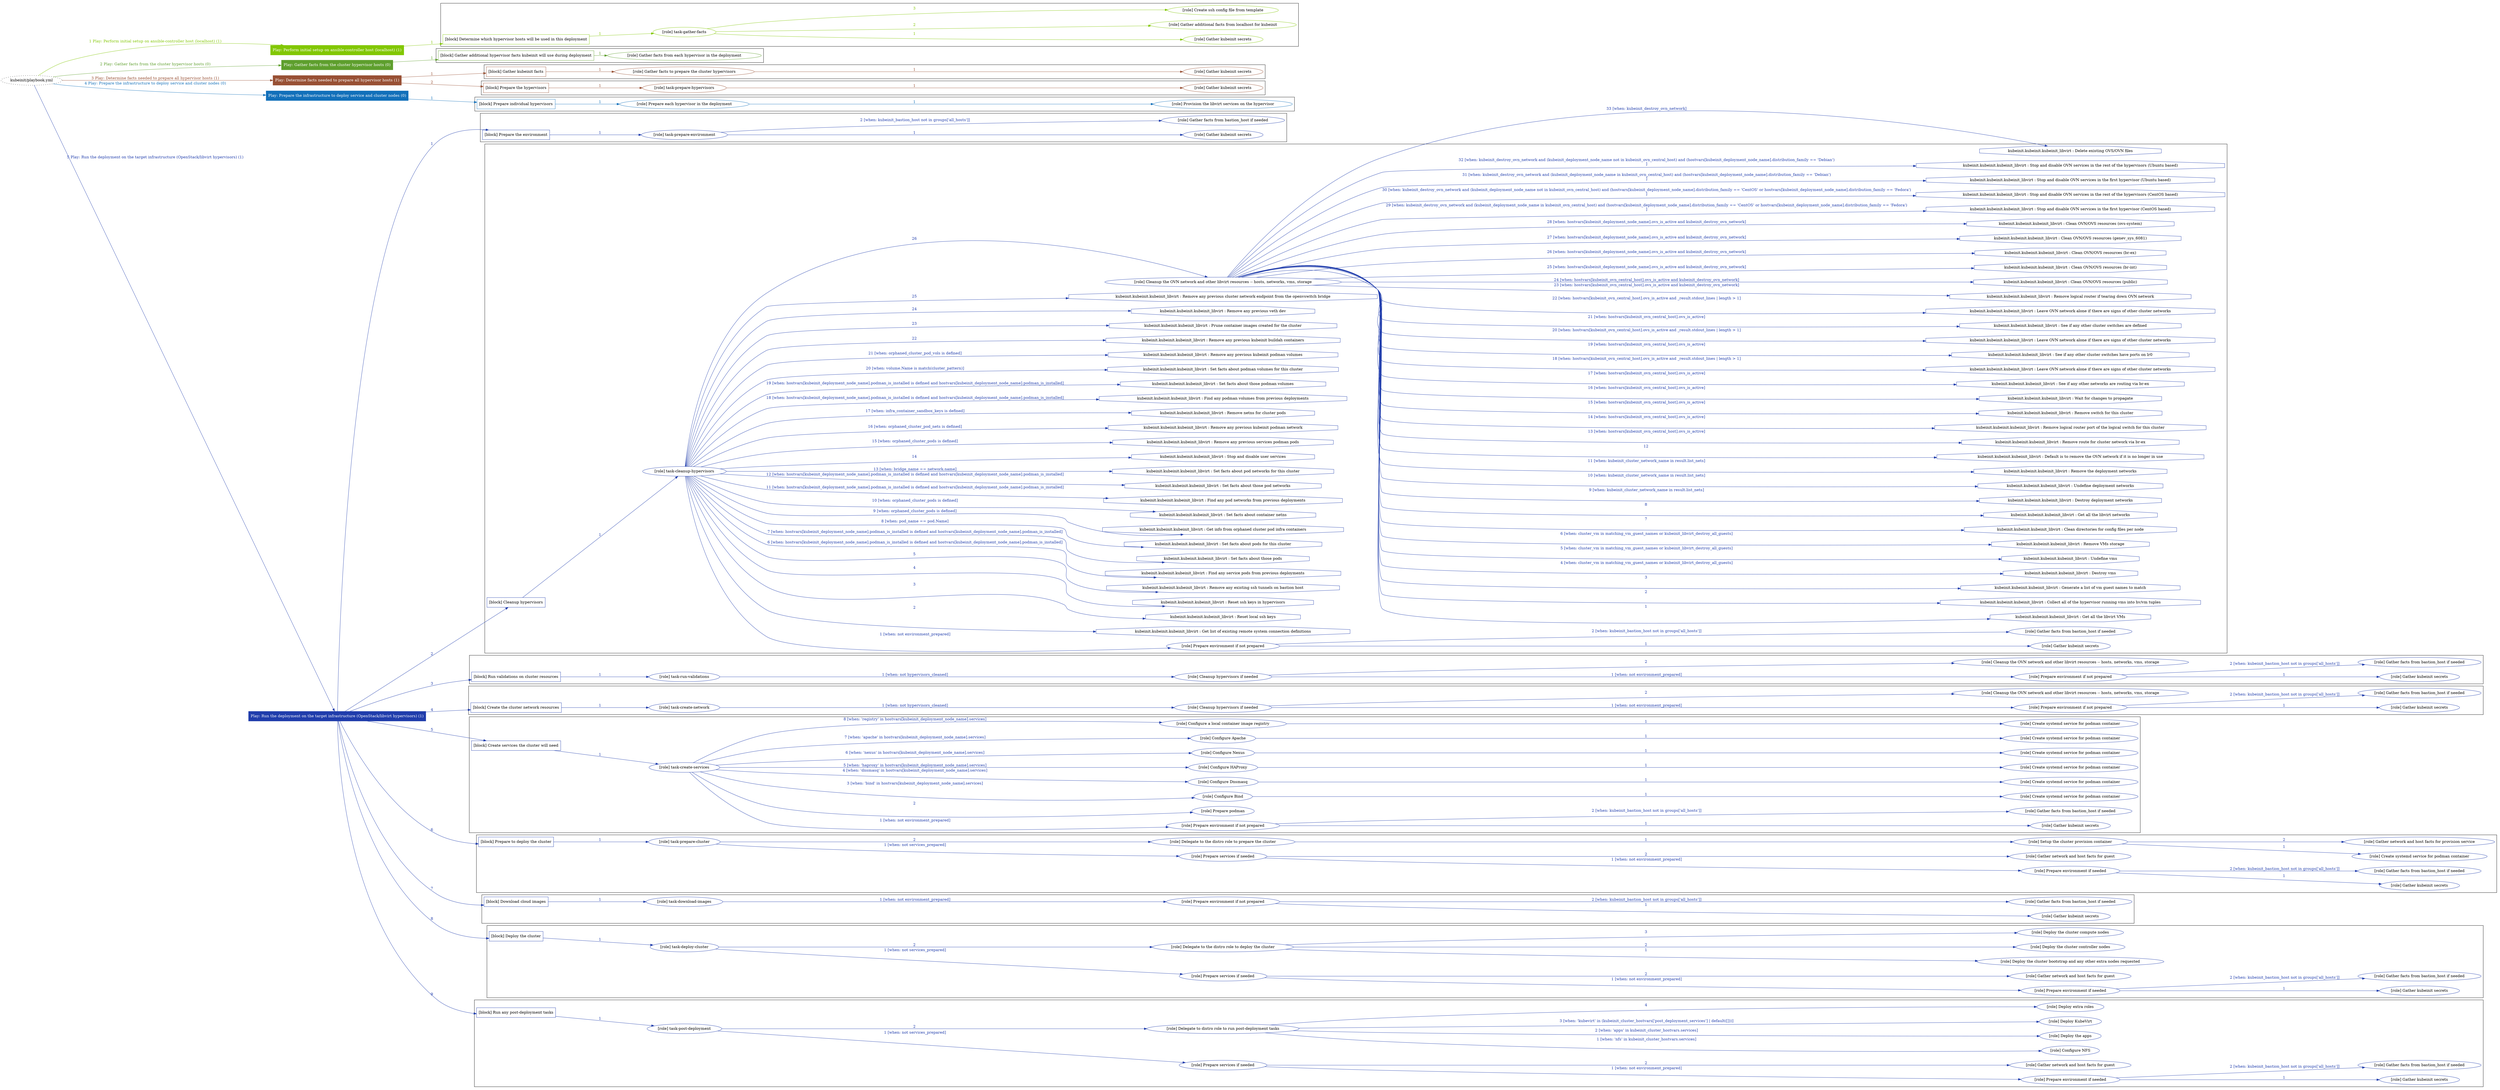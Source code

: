 digraph {
	graph [concentrate=true ordering=in rankdir=LR ratio=fill]
	edge [esep=5 sep=10]
	"kubeinit/playbook.yml" [URL="/home/runner/work/kubeinit/kubeinit/kubeinit/playbook.yml" id=playbook_35b7bb43 style=dotted]
	"kubeinit/playbook.yml" -> play_dc36e0cc [label="1 Play: Perform initial setup on ansible-controller host (localhost) (1)" color="#82c704" fontcolor="#82c704" id=edge_play_dc36e0cc labeltooltip="1 Play: Perform initial setup on ansible-controller host (localhost) (1)" tooltip="1 Play: Perform initial setup on ansible-controller host (localhost) (1)"]
	subgraph "Play: Perform initial setup on ansible-controller host (localhost) (1)" {
		play_dc36e0cc [label="Play: Perform initial setup on ansible-controller host (localhost) (1)" URL="/home/runner/work/kubeinit/kubeinit/kubeinit/playbook.yml" color="#82c704" fontcolor="#ffffff" id=play_dc36e0cc shape=box style=filled tooltip=localhost]
		play_dc36e0cc -> block_b9990805 [label=1 color="#82c704" fontcolor="#82c704" id=edge_block_b9990805 labeltooltip=1 tooltip=1]
		subgraph cluster_block_b9990805 {
			block_b9990805 [label="[block] Determine which hypervisor hosts will be used in this deployment" URL="/home/runner/work/kubeinit/kubeinit/kubeinit/playbook.yml" color="#82c704" id=block_b9990805 labeltooltip="Determine which hypervisor hosts will be used in this deployment" shape=box tooltip="Determine which hypervisor hosts will be used in this deployment"]
			block_b9990805 -> role_75317a98 [label="1 " color="#82c704" fontcolor="#82c704" id=edge_role_75317a98 labeltooltip="1 " tooltip="1 "]
			subgraph "task-gather-facts" {
				role_75317a98 [label="[role] task-gather-facts" URL="/home/runner/work/kubeinit/kubeinit/kubeinit/playbook.yml" color="#82c704" id=role_75317a98 tooltip="task-gather-facts"]
				role_75317a98 -> role_6bdd2ca2 [label="1 " color="#82c704" fontcolor="#82c704" id=edge_role_6bdd2ca2 labeltooltip="1 " tooltip="1 "]
				subgraph "Gather kubeinit secrets" {
					role_6bdd2ca2 [label="[role] Gather kubeinit secrets" URL="/home/runner/.ansible/collections/ansible_collections/kubeinit/kubeinit/roles/kubeinit_prepare/tasks/build_hypervisors_group.yml" color="#82c704" id=role_6bdd2ca2 tooltip="Gather kubeinit secrets"]
				}
				role_75317a98 -> role_ac735f95 [label="2 " color="#82c704" fontcolor="#82c704" id=edge_role_ac735f95 labeltooltip="2 " tooltip="2 "]
				subgraph "Gather additional facts from localhost for kubeinit" {
					role_ac735f95 [label="[role] Gather additional facts from localhost for kubeinit" URL="/home/runner/.ansible/collections/ansible_collections/kubeinit/kubeinit/roles/kubeinit_prepare/tasks/build_hypervisors_group.yml" color="#82c704" id=role_ac735f95 tooltip="Gather additional facts from localhost for kubeinit"]
				}
				role_75317a98 -> role_07a8fb96 [label="3 " color="#82c704" fontcolor="#82c704" id=edge_role_07a8fb96 labeltooltip="3 " tooltip="3 "]
				subgraph "Create ssh config file from template" {
					role_07a8fb96 [label="[role] Create ssh config file from template" URL="/home/runner/.ansible/collections/ansible_collections/kubeinit/kubeinit/roles/kubeinit_prepare/tasks/build_hypervisors_group.yml" color="#82c704" id=role_07a8fb96 tooltip="Create ssh config file from template"]
				}
			}
		}
	}
	"kubeinit/playbook.yml" -> play_6d896c69 [label="2 Play: Gather facts from the cluster hypervisor hosts (0)" color="#5e9f2d" fontcolor="#5e9f2d" id=edge_play_6d896c69 labeltooltip="2 Play: Gather facts from the cluster hypervisor hosts (0)" tooltip="2 Play: Gather facts from the cluster hypervisor hosts (0)"]
	subgraph "Play: Gather facts from the cluster hypervisor hosts (0)" {
		play_6d896c69 [label="Play: Gather facts from the cluster hypervisor hosts (0)" URL="/home/runner/work/kubeinit/kubeinit/kubeinit/playbook.yml" color="#5e9f2d" fontcolor="#ffffff" id=play_6d896c69 shape=box style=filled tooltip="Play: Gather facts from the cluster hypervisor hosts (0)"]
		play_6d896c69 -> block_2f8674f0 [label=1 color="#5e9f2d" fontcolor="#5e9f2d" id=edge_block_2f8674f0 labeltooltip=1 tooltip=1]
		subgraph cluster_block_2f8674f0 {
			block_2f8674f0 [label="[block] Gather additional hypervisor facts kubeinit will use during deployment" URL="/home/runner/work/kubeinit/kubeinit/kubeinit/playbook.yml" color="#5e9f2d" id=block_2f8674f0 labeltooltip="Gather additional hypervisor facts kubeinit will use during deployment" shape=box tooltip="Gather additional hypervisor facts kubeinit will use during deployment"]
			block_2f8674f0 -> role_f2971d1a [label="1 " color="#5e9f2d" fontcolor="#5e9f2d" id=edge_role_f2971d1a labeltooltip="1 " tooltip="1 "]
			subgraph "Gather facts from each hypervisor in the deployment" {
				role_f2971d1a [label="[role] Gather facts from each hypervisor in the deployment" URL="/home/runner/work/kubeinit/kubeinit/kubeinit/playbook.yml" color="#5e9f2d" id=role_f2971d1a tooltip="Gather facts from each hypervisor in the deployment"]
			}
		}
	}
	"kubeinit/playbook.yml" -> play_dfa0f496 [label="3 Play: Determine facts needed to prepare all hypervisor hosts (1)" color="#985034" fontcolor="#985034" id=edge_play_dfa0f496 labeltooltip="3 Play: Determine facts needed to prepare all hypervisor hosts (1)" tooltip="3 Play: Determine facts needed to prepare all hypervisor hosts (1)"]
	subgraph "Play: Determine facts needed to prepare all hypervisor hosts (1)" {
		play_dfa0f496 [label="Play: Determine facts needed to prepare all hypervisor hosts (1)" URL="/home/runner/work/kubeinit/kubeinit/kubeinit/playbook.yml" color="#985034" fontcolor="#ffffff" id=play_dfa0f496 shape=box style=filled tooltip=localhost]
		play_dfa0f496 -> block_857a2f0f [label=1 color="#985034" fontcolor="#985034" id=edge_block_857a2f0f labeltooltip=1 tooltip=1]
		subgraph cluster_block_857a2f0f {
			block_857a2f0f [label="[block] Gather kubeinit facts" URL="/home/runner/work/kubeinit/kubeinit/kubeinit/playbook.yml" color="#985034" id=block_857a2f0f labeltooltip="Gather kubeinit facts" shape=box tooltip="Gather kubeinit facts"]
			block_857a2f0f -> role_b1aafcbb [label="1 " color="#985034" fontcolor="#985034" id=edge_role_b1aafcbb labeltooltip="1 " tooltip="1 "]
			subgraph "Gather facts to prepare the cluster hypervisors" {
				role_b1aafcbb [label="[role] Gather facts to prepare the cluster hypervisors" URL="/home/runner/work/kubeinit/kubeinit/kubeinit/playbook.yml" color="#985034" id=role_b1aafcbb tooltip="Gather facts to prepare the cluster hypervisors"]
				role_b1aafcbb -> role_4c47101c [label="1 " color="#985034" fontcolor="#985034" id=edge_role_4c47101c labeltooltip="1 " tooltip="1 "]
				subgraph "Gather kubeinit secrets" {
					role_4c47101c [label="[role] Gather kubeinit secrets" URL="/home/runner/.ansible/collections/ansible_collections/kubeinit/kubeinit/roles/kubeinit_prepare/tasks/gather_kubeinit_facts.yml" color="#985034" id=role_4c47101c tooltip="Gather kubeinit secrets"]
				}
			}
		}
		play_dfa0f496 -> block_1079cf43 [label=2 color="#985034" fontcolor="#985034" id=edge_block_1079cf43 labeltooltip=2 tooltip=2]
		subgraph cluster_block_1079cf43 {
			block_1079cf43 [label="[block] Prepare the hypervisors" URL="/home/runner/work/kubeinit/kubeinit/kubeinit/playbook.yml" color="#985034" id=block_1079cf43 labeltooltip="Prepare the hypervisors" shape=box tooltip="Prepare the hypervisors"]
			block_1079cf43 -> role_1ddb8ccf [label="1 " color="#985034" fontcolor="#985034" id=edge_role_1ddb8ccf labeltooltip="1 " tooltip="1 "]
			subgraph "task-prepare-hypervisors" {
				role_1ddb8ccf [label="[role] task-prepare-hypervisors" URL="/home/runner/work/kubeinit/kubeinit/kubeinit/playbook.yml" color="#985034" id=role_1ddb8ccf tooltip="task-prepare-hypervisors"]
				role_1ddb8ccf -> role_22bfe72a [label="1 " color="#985034" fontcolor="#985034" id=edge_role_22bfe72a labeltooltip="1 " tooltip="1 "]
				subgraph "Gather kubeinit secrets" {
					role_22bfe72a [label="[role] Gather kubeinit secrets" URL="/home/runner/.ansible/collections/ansible_collections/kubeinit/kubeinit/roles/kubeinit_prepare/tasks/gather_kubeinit_facts.yml" color="#985034" id=role_22bfe72a tooltip="Gather kubeinit secrets"]
				}
			}
		}
	}
	"kubeinit/playbook.yml" -> play_72805133 [label="4 Play: Prepare the infrastructure to deploy service and cluster nodes (0)" color="#1270ba" fontcolor="#1270ba" id=edge_play_72805133 labeltooltip="4 Play: Prepare the infrastructure to deploy service and cluster nodes (0)" tooltip="4 Play: Prepare the infrastructure to deploy service and cluster nodes (0)"]
	subgraph "Play: Prepare the infrastructure to deploy service and cluster nodes (0)" {
		play_72805133 [label="Play: Prepare the infrastructure to deploy service and cluster nodes (0)" URL="/home/runner/work/kubeinit/kubeinit/kubeinit/playbook.yml" color="#1270ba" fontcolor="#ffffff" id=play_72805133 shape=box style=filled tooltip="Play: Prepare the infrastructure to deploy service and cluster nodes (0)"]
		play_72805133 -> block_86a108bc [label=1 color="#1270ba" fontcolor="#1270ba" id=edge_block_86a108bc labeltooltip=1 tooltip=1]
		subgraph cluster_block_86a108bc {
			block_86a108bc [label="[block] Prepare individual hypervisors" URL="/home/runner/work/kubeinit/kubeinit/kubeinit/playbook.yml" color="#1270ba" id=block_86a108bc labeltooltip="Prepare individual hypervisors" shape=box tooltip="Prepare individual hypervisors"]
			block_86a108bc -> role_86d4a8ff [label="1 " color="#1270ba" fontcolor="#1270ba" id=edge_role_86d4a8ff labeltooltip="1 " tooltip="1 "]
			subgraph "Prepare each hypervisor in the deployment" {
				role_86d4a8ff [label="[role] Prepare each hypervisor in the deployment" URL="/home/runner/work/kubeinit/kubeinit/kubeinit/playbook.yml" color="#1270ba" id=role_86d4a8ff tooltip="Prepare each hypervisor in the deployment"]
				role_86d4a8ff -> role_74f633a0 [label="1 " color="#1270ba" fontcolor="#1270ba" id=edge_role_74f633a0 labeltooltip="1 " tooltip="1 "]
				subgraph "Provision the libvirt services on the hypervisor" {
					role_74f633a0 [label="[role] Provision the libvirt services on the hypervisor" URL="/home/runner/.ansible/collections/ansible_collections/kubeinit/kubeinit/roles/kubeinit_prepare/tasks/prepare_hypervisor.yml" color="#1270ba" id=role_74f633a0 tooltip="Provision the libvirt services on the hypervisor"]
				}
			}
		}
	}
	"kubeinit/playbook.yml" -> play_3014cb8e [label="5 Play: Run the deployment on the target infrastructure (OpenStack/libvirt hypervisors) (1)" color="#203dac" fontcolor="#203dac" id=edge_play_3014cb8e labeltooltip="5 Play: Run the deployment on the target infrastructure (OpenStack/libvirt hypervisors) (1)" tooltip="5 Play: Run the deployment on the target infrastructure (OpenStack/libvirt hypervisors) (1)"]
	subgraph "Play: Run the deployment on the target infrastructure (OpenStack/libvirt hypervisors) (1)" {
		play_3014cb8e [label="Play: Run the deployment on the target infrastructure (OpenStack/libvirt hypervisors) (1)" URL="/home/runner/work/kubeinit/kubeinit/kubeinit/playbook.yml" color="#203dac" fontcolor="#ffffff" id=play_3014cb8e shape=box style=filled tooltip=localhost]
		play_3014cb8e -> block_8491d0d5 [label=1 color="#203dac" fontcolor="#203dac" id=edge_block_8491d0d5 labeltooltip=1 tooltip=1]
		subgraph cluster_block_8491d0d5 {
			block_8491d0d5 [label="[block] Prepare the environment" URL="/home/runner/work/kubeinit/kubeinit/kubeinit/playbook.yml" color="#203dac" id=block_8491d0d5 labeltooltip="Prepare the environment" shape=box tooltip="Prepare the environment"]
			block_8491d0d5 -> role_e140a3ab [label="1 " color="#203dac" fontcolor="#203dac" id=edge_role_e140a3ab labeltooltip="1 " tooltip="1 "]
			subgraph "task-prepare-environment" {
				role_e140a3ab [label="[role] task-prepare-environment" URL="/home/runner/work/kubeinit/kubeinit/kubeinit/playbook.yml" color="#203dac" id=role_e140a3ab tooltip="task-prepare-environment"]
				role_e140a3ab -> role_eff87641 [label="1 " color="#203dac" fontcolor="#203dac" id=edge_role_eff87641 labeltooltip="1 " tooltip="1 "]
				subgraph "Gather kubeinit secrets" {
					role_eff87641 [label="[role] Gather kubeinit secrets" URL="/home/runner/.ansible/collections/ansible_collections/kubeinit/kubeinit/roles/kubeinit_prepare/tasks/gather_kubeinit_facts.yml" color="#203dac" id=role_eff87641 tooltip="Gather kubeinit secrets"]
				}
				role_e140a3ab -> role_8ccd3c29 [label="2 [when: kubeinit_bastion_host not in groups['all_hosts']]" color="#203dac" fontcolor="#203dac" id=edge_role_8ccd3c29 labeltooltip="2 [when: kubeinit_bastion_host not in groups['all_hosts']]" tooltip="2 [when: kubeinit_bastion_host not in groups['all_hosts']]"]
				subgraph "Gather facts from bastion_host if needed" {
					role_8ccd3c29 [label="[role] Gather facts from bastion_host if needed" URL="/home/runner/.ansible/collections/ansible_collections/kubeinit/kubeinit/roles/kubeinit_prepare/tasks/main.yml" color="#203dac" id=role_8ccd3c29 tooltip="Gather facts from bastion_host if needed"]
				}
			}
		}
		play_3014cb8e -> block_80e79855 [label=2 color="#203dac" fontcolor="#203dac" id=edge_block_80e79855 labeltooltip=2 tooltip=2]
		subgraph cluster_block_80e79855 {
			block_80e79855 [label="[block] Cleanup hypervisors" URL="/home/runner/work/kubeinit/kubeinit/kubeinit/playbook.yml" color="#203dac" id=block_80e79855 labeltooltip="Cleanup hypervisors" shape=box tooltip="Cleanup hypervisors"]
			block_80e79855 -> role_bfdb9a24 [label="1 " color="#203dac" fontcolor="#203dac" id=edge_role_bfdb9a24 labeltooltip="1 " tooltip="1 "]
			subgraph "task-cleanup-hypervisors" {
				role_bfdb9a24 [label="[role] task-cleanup-hypervisors" URL="/home/runner/work/kubeinit/kubeinit/kubeinit/playbook.yml" color="#203dac" id=role_bfdb9a24 tooltip="task-cleanup-hypervisors"]
				role_bfdb9a24 -> role_2032adc0 [label="1 [when: not environment_prepared]" color="#203dac" fontcolor="#203dac" id=edge_role_2032adc0 labeltooltip="1 [when: not environment_prepared]" tooltip="1 [when: not environment_prepared]"]
				subgraph "Prepare environment if not prepared" {
					role_2032adc0 [label="[role] Prepare environment if not prepared" URL="/home/runner/.ansible/collections/ansible_collections/kubeinit/kubeinit/roles/kubeinit_libvirt/tasks/cleanup_hypervisors.yml" color="#203dac" id=role_2032adc0 tooltip="Prepare environment if not prepared"]
					role_2032adc0 -> role_018af912 [label="1 " color="#203dac" fontcolor="#203dac" id=edge_role_018af912 labeltooltip="1 " tooltip="1 "]
					subgraph "Gather kubeinit secrets" {
						role_018af912 [label="[role] Gather kubeinit secrets" URL="/home/runner/.ansible/collections/ansible_collections/kubeinit/kubeinit/roles/kubeinit_prepare/tasks/gather_kubeinit_facts.yml" color="#203dac" id=role_018af912 tooltip="Gather kubeinit secrets"]
					}
					role_2032adc0 -> role_6e993317 [label="2 [when: kubeinit_bastion_host not in groups['all_hosts']]" color="#203dac" fontcolor="#203dac" id=edge_role_6e993317 labeltooltip="2 [when: kubeinit_bastion_host not in groups['all_hosts']]" tooltip="2 [when: kubeinit_bastion_host not in groups['all_hosts']]"]
					subgraph "Gather facts from bastion_host if needed" {
						role_6e993317 [label="[role] Gather facts from bastion_host if needed" URL="/home/runner/.ansible/collections/ansible_collections/kubeinit/kubeinit/roles/kubeinit_prepare/tasks/main.yml" color="#203dac" id=role_6e993317 tooltip="Gather facts from bastion_host if needed"]
					}
				}
				task_d5cb01d0 [label="kubeinit.kubeinit.kubeinit_libvirt : Get list of existing remote system connection definitions" URL="/home/runner/.ansible/collections/ansible_collections/kubeinit/kubeinit/roles/kubeinit_libvirt/tasks/cleanup_hypervisors.yml" color="#203dac" id=task_d5cb01d0 shape=octagon tooltip="kubeinit.kubeinit.kubeinit_libvirt : Get list of existing remote system connection definitions"]
				role_bfdb9a24 -> task_d5cb01d0 [label="2 " color="#203dac" fontcolor="#203dac" id=edge_task_d5cb01d0 labeltooltip="2 " tooltip="2 "]
				task_90472dbb [label="kubeinit.kubeinit.kubeinit_libvirt : Reset local ssh keys" URL="/home/runner/.ansible/collections/ansible_collections/kubeinit/kubeinit/roles/kubeinit_libvirt/tasks/cleanup_hypervisors.yml" color="#203dac" id=task_90472dbb shape=octagon tooltip="kubeinit.kubeinit.kubeinit_libvirt : Reset local ssh keys"]
				role_bfdb9a24 -> task_90472dbb [label="3 " color="#203dac" fontcolor="#203dac" id=edge_task_90472dbb labeltooltip="3 " tooltip="3 "]
				task_481066d9 [label="kubeinit.kubeinit.kubeinit_libvirt : Reset ssh keys in hypervisors" URL="/home/runner/.ansible/collections/ansible_collections/kubeinit/kubeinit/roles/kubeinit_libvirt/tasks/cleanup_hypervisors.yml" color="#203dac" id=task_481066d9 shape=octagon tooltip="kubeinit.kubeinit.kubeinit_libvirt : Reset ssh keys in hypervisors"]
				role_bfdb9a24 -> task_481066d9 [label="4 " color="#203dac" fontcolor="#203dac" id=edge_task_481066d9 labeltooltip="4 " tooltip="4 "]
				task_b13f8e6a [label="kubeinit.kubeinit.kubeinit_libvirt : Remove any existing ssh tunnels on bastion host" URL="/home/runner/.ansible/collections/ansible_collections/kubeinit/kubeinit/roles/kubeinit_libvirt/tasks/cleanup_hypervisors.yml" color="#203dac" id=task_b13f8e6a shape=octagon tooltip="kubeinit.kubeinit.kubeinit_libvirt : Remove any existing ssh tunnels on bastion host"]
				role_bfdb9a24 -> task_b13f8e6a [label="5 " color="#203dac" fontcolor="#203dac" id=edge_task_b13f8e6a labeltooltip="5 " tooltip="5 "]
				task_f2bf641f [label="kubeinit.kubeinit.kubeinit_libvirt : Find any service pods from previous deployments" URL="/home/runner/.ansible/collections/ansible_collections/kubeinit/kubeinit/roles/kubeinit_libvirt/tasks/cleanup_hypervisors.yml" color="#203dac" id=task_f2bf641f shape=octagon tooltip="kubeinit.kubeinit.kubeinit_libvirt : Find any service pods from previous deployments"]
				role_bfdb9a24 -> task_f2bf641f [label="6 [when: hostvars[kubeinit_deployment_node_name].podman_is_installed is defined and hostvars[kubeinit_deployment_node_name].podman_is_installed]" color="#203dac" fontcolor="#203dac" id=edge_task_f2bf641f labeltooltip="6 [when: hostvars[kubeinit_deployment_node_name].podman_is_installed is defined and hostvars[kubeinit_deployment_node_name].podman_is_installed]" tooltip="6 [when: hostvars[kubeinit_deployment_node_name].podman_is_installed is defined and hostvars[kubeinit_deployment_node_name].podman_is_installed]"]
				task_7bfd0188 [label="kubeinit.kubeinit.kubeinit_libvirt : Set facts about those pods" URL="/home/runner/.ansible/collections/ansible_collections/kubeinit/kubeinit/roles/kubeinit_libvirt/tasks/cleanup_hypervisors.yml" color="#203dac" id=task_7bfd0188 shape=octagon tooltip="kubeinit.kubeinit.kubeinit_libvirt : Set facts about those pods"]
				role_bfdb9a24 -> task_7bfd0188 [label="7 [when: hostvars[kubeinit_deployment_node_name].podman_is_installed is defined and hostvars[kubeinit_deployment_node_name].podman_is_installed]" color="#203dac" fontcolor="#203dac" id=edge_task_7bfd0188 labeltooltip="7 [when: hostvars[kubeinit_deployment_node_name].podman_is_installed is defined and hostvars[kubeinit_deployment_node_name].podman_is_installed]" tooltip="7 [when: hostvars[kubeinit_deployment_node_name].podman_is_installed is defined and hostvars[kubeinit_deployment_node_name].podman_is_installed]"]
				task_0c814371 [label="kubeinit.kubeinit.kubeinit_libvirt : Set facts about pods for this cluster" URL="/home/runner/.ansible/collections/ansible_collections/kubeinit/kubeinit/roles/kubeinit_libvirt/tasks/cleanup_hypervisors.yml" color="#203dac" id=task_0c814371 shape=octagon tooltip="kubeinit.kubeinit.kubeinit_libvirt : Set facts about pods for this cluster"]
				role_bfdb9a24 -> task_0c814371 [label="8 [when: pod_name == pod.Name]" color="#203dac" fontcolor="#203dac" id=edge_task_0c814371 labeltooltip="8 [when: pod_name == pod.Name]" tooltip="8 [when: pod_name == pod.Name]"]
				task_797020f1 [label="kubeinit.kubeinit.kubeinit_libvirt : Get info from orphaned cluster pod infra containers" URL="/home/runner/.ansible/collections/ansible_collections/kubeinit/kubeinit/roles/kubeinit_libvirt/tasks/cleanup_hypervisors.yml" color="#203dac" id=task_797020f1 shape=octagon tooltip="kubeinit.kubeinit.kubeinit_libvirt : Get info from orphaned cluster pod infra containers"]
				role_bfdb9a24 -> task_797020f1 [label="9 [when: orphaned_cluster_pods is defined]" color="#203dac" fontcolor="#203dac" id=edge_task_797020f1 labeltooltip="9 [when: orphaned_cluster_pods is defined]" tooltip="9 [when: orphaned_cluster_pods is defined]"]
				task_68b55651 [label="kubeinit.kubeinit.kubeinit_libvirt : Set facts about container netns" URL="/home/runner/.ansible/collections/ansible_collections/kubeinit/kubeinit/roles/kubeinit_libvirt/tasks/cleanup_hypervisors.yml" color="#203dac" id=task_68b55651 shape=octagon tooltip="kubeinit.kubeinit.kubeinit_libvirt : Set facts about container netns"]
				role_bfdb9a24 -> task_68b55651 [label="10 [when: orphaned_cluster_pods is defined]" color="#203dac" fontcolor="#203dac" id=edge_task_68b55651 labeltooltip="10 [when: orphaned_cluster_pods is defined]" tooltip="10 [when: orphaned_cluster_pods is defined]"]
				task_2ae70997 [label="kubeinit.kubeinit.kubeinit_libvirt : Find any pod networks from previous deployments" URL="/home/runner/.ansible/collections/ansible_collections/kubeinit/kubeinit/roles/kubeinit_libvirt/tasks/cleanup_hypervisors.yml" color="#203dac" id=task_2ae70997 shape=octagon tooltip="kubeinit.kubeinit.kubeinit_libvirt : Find any pod networks from previous deployments"]
				role_bfdb9a24 -> task_2ae70997 [label="11 [when: hostvars[kubeinit_deployment_node_name].podman_is_installed is defined and hostvars[kubeinit_deployment_node_name].podman_is_installed]" color="#203dac" fontcolor="#203dac" id=edge_task_2ae70997 labeltooltip="11 [when: hostvars[kubeinit_deployment_node_name].podman_is_installed is defined and hostvars[kubeinit_deployment_node_name].podman_is_installed]" tooltip="11 [when: hostvars[kubeinit_deployment_node_name].podman_is_installed is defined and hostvars[kubeinit_deployment_node_name].podman_is_installed]"]
				task_d8093582 [label="kubeinit.kubeinit.kubeinit_libvirt : Set facts about those pod networks" URL="/home/runner/.ansible/collections/ansible_collections/kubeinit/kubeinit/roles/kubeinit_libvirt/tasks/cleanup_hypervisors.yml" color="#203dac" id=task_d8093582 shape=octagon tooltip="kubeinit.kubeinit.kubeinit_libvirt : Set facts about those pod networks"]
				role_bfdb9a24 -> task_d8093582 [label="12 [when: hostvars[kubeinit_deployment_node_name].podman_is_installed is defined and hostvars[kubeinit_deployment_node_name].podman_is_installed]" color="#203dac" fontcolor="#203dac" id=edge_task_d8093582 labeltooltip="12 [when: hostvars[kubeinit_deployment_node_name].podman_is_installed is defined and hostvars[kubeinit_deployment_node_name].podman_is_installed]" tooltip="12 [when: hostvars[kubeinit_deployment_node_name].podman_is_installed is defined and hostvars[kubeinit_deployment_node_name].podman_is_installed]"]
				task_4191db96 [label="kubeinit.kubeinit.kubeinit_libvirt : Set facts about pod networks for this cluster" URL="/home/runner/.ansible/collections/ansible_collections/kubeinit/kubeinit/roles/kubeinit_libvirt/tasks/cleanup_hypervisors.yml" color="#203dac" id=task_4191db96 shape=octagon tooltip="kubeinit.kubeinit.kubeinit_libvirt : Set facts about pod networks for this cluster"]
				role_bfdb9a24 -> task_4191db96 [label="13 [when: bridge_name == network.name]" color="#203dac" fontcolor="#203dac" id=edge_task_4191db96 labeltooltip="13 [when: bridge_name == network.name]" tooltip="13 [when: bridge_name == network.name]"]
				task_9d0447db [label="kubeinit.kubeinit.kubeinit_libvirt : Stop and disable user services" URL="/home/runner/.ansible/collections/ansible_collections/kubeinit/kubeinit/roles/kubeinit_libvirt/tasks/cleanup_hypervisors.yml" color="#203dac" id=task_9d0447db shape=octagon tooltip="kubeinit.kubeinit.kubeinit_libvirt : Stop and disable user services"]
				role_bfdb9a24 -> task_9d0447db [label="14 " color="#203dac" fontcolor="#203dac" id=edge_task_9d0447db labeltooltip="14 " tooltip="14 "]
				task_d9d09ac3 [label="kubeinit.kubeinit.kubeinit_libvirt : Remove any previous services podman pods" URL="/home/runner/.ansible/collections/ansible_collections/kubeinit/kubeinit/roles/kubeinit_libvirt/tasks/cleanup_hypervisors.yml" color="#203dac" id=task_d9d09ac3 shape=octagon tooltip="kubeinit.kubeinit.kubeinit_libvirt : Remove any previous services podman pods"]
				role_bfdb9a24 -> task_d9d09ac3 [label="15 [when: orphaned_cluster_pods is defined]" color="#203dac" fontcolor="#203dac" id=edge_task_d9d09ac3 labeltooltip="15 [when: orphaned_cluster_pods is defined]" tooltip="15 [when: orphaned_cluster_pods is defined]"]
				task_ddaa7f9a [label="kubeinit.kubeinit.kubeinit_libvirt : Remove any previous kubeinit podman network" URL="/home/runner/.ansible/collections/ansible_collections/kubeinit/kubeinit/roles/kubeinit_libvirt/tasks/cleanup_hypervisors.yml" color="#203dac" id=task_ddaa7f9a shape=octagon tooltip="kubeinit.kubeinit.kubeinit_libvirt : Remove any previous kubeinit podman network"]
				role_bfdb9a24 -> task_ddaa7f9a [label="16 [when: orphaned_cluster_pod_nets is defined]" color="#203dac" fontcolor="#203dac" id=edge_task_ddaa7f9a labeltooltip="16 [when: orphaned_cluster_pod_nets is defined]" tooltip="16 [when: orphaned_cluster_pod_nets is defined]"]
				task_a51b7f06 [label="kubeinit.kubeinit.kubeinit_libvirt : Remove netns for cluster pods" URL="/home/runner/.ansible/collections/ansible_collections/kubeinit/kubeinit/roles/kubeinit_libvirt/tasks/cleanup_hypervisors.yml" color="#203dac" id=task_a51b7f06 shape=octagon tooltip="kubeinit.kubeinit.kubeinit_libvirt : Remove netns for cluster pods"]
				role_bfdb9a24 -> task_a51b7f06 [label="17 [when: infra_container_sandbox_keys is defined]" color="#203dac" fontcolor="#203dac" id=edge_task_a51b7f06 labeltooltip="17 [when: infra_container_sandbox_keys is defined]" tooltip="17 [when: infra_container_sandbox_keys is defined]"]
				task_1226e790 [label="kubeinit.kubeinit.kubeinit_libvirt : Find any podman volumes from previous deployments" URL="/home/runner/.ansible/collections/ansible_collections/kubeinit/kubeinit/roles/kubeinit_libvirt/tasks/cleanup_hypervisors.yml" color="#203dac" id=task_1226e790 shape=octagon tooltip="kubeinit.kubeinit.kubeinit_libvirt : Find any podman volumes from previous deployments"]
				role_bfdb9a24 -> task_1226e790 [label="18 [when: hostvars[kubeinit_deployment_node_name].podman_is_installed is defined and hostvars[kubeinit_deployment_node_name].podman_is_installed]" color="#203dac" fontcolor="#203dac" id=edge_task_1226e790 labeltooltip="18 [when: hostvars[kubeinit_deployment_node_name].podman_is_installed is defined and hostvars[kubeinit_deployment_node_name].podman_is_installed]" tooltip="18 [when: hostvars[kubeinit_deployment_node_name].podman_is_installed is defined and hostvars[kubeinit_deployment_node_name].podman_is_installed]"]
				task_4bfd9e93 [label="kubeinit.kubeinit.kubeinit_libvirt : Set facts about those podman volumes" URL="/home/runner/.ansible/collections/ansible_collections/kubeinit/kubeinit/roles/kubeinit_libvirt/tasks/cleanup_hypervisors.yml" color="#203dac" id=task_4bfd9e93 shape=octagon tooltip="kubeinit.kubeinit.kubeinit_libvirt : Set facts about those podman volumes"]
				role_bfdb9a24 -> task_4bfd9e93 [label="19 [when: hostvars[kubeinit_deployment_node_name].podman_is_installed is defined and hostvars[kubeinit_deployment_node_name].podman_is_installed]" color="#203dac" fontcolor="#203dac" id=edge_task_4bfd9e93 labeltooltip="19 [when: hostvars[kubeinit_deployment_node_name].podman_is_installed is defined and hostvars[kubeinit_deployment_node_name].podman_is_installed]" tooltip="19 [when: hostvars[kubeinit_deployment_node_name].podman_is_installed is defined and hostvars[kubeinit_deployment_node_name].podman_is_installed]"]
				task_25c2b0d2 [label="kubeinit.kubeinit.kubeinit_libvirt : Set facts about podman volumes for this cluster" URL="/home/runner/.ansible/collections/ansible_collections/kubeinit/kubeinit/roles/kubeinit_libvirt/tasks/cleanup_hypervisors.yml" color="#203dac" id=task_25c2b0d2 shape=octagon tooltip="kubeinit.kubeinit.kubeinit_libvirt : Set facts about podman volumes for this cluster"]
				role_bfdb9a24 -> task_25c2b0d2 [label="20 [when: volume.Name is match(cluster_pattern)]" color="#203dac" fontcolor="#203dac" id=edge_task_25c2b0d2 labeltooltip="20 [when: volume.Name is match(cluster_pattern)]" tooltip="20 [when: volume.Name is match(cluster_pattern)]"]
				task_4056a69f [label="kubeinit.kubeinit.kubeinit_libvirt : Remove any previous kubeinit podman volumes" URL="/home/runner/.ansible/collections/ansible_collections/kubeinit/kubeinit/roles/kubeinit_libvirt/tasks/cleanup_hypervisors.yml" color="#203dac" id=task_4056a69f shape=octagon tooltip="kubeinit.kubeinit.kubeinit_libvirt : Remove any previous kubeinit podman volumes"]
				role_bfdb9a24 -> task_4056a69f [label="21 [when: orphaned_cluster_pod_vols is defined]" color="#203dac" fontcolor="#203dac" id=edge_task_4056a69f labeltooltip="21 [when: orphaned_cluster_pod_vols is defined]" tooltip="21 [when: orphaned_cluster_pod_vols is defined]"]
				task_1c0fbe4b [label="kubeinit.kubeinit.kubeinit_libvirt : Remove any previous kubeinit buildah containers" URL="/home/runner/.ansible/collections/ansible_collections/kubeinit/kubeinit/roles/kubeinit_libvirt/tasks/cleanup_hypervisors.yml" color="#203dac" id=task_1c0fbe4b shape=octagon tooltip="kubeinit.kubeinit.kubeinit_libvirt : Remove any previous kubeinit buildah containers"]
				role_bfdb9a24 -> task_1c0fbe4b [label="22 " color="#203dac" fontcolor="#203dac" id=edge_task_1c0fbe4b labeltooltip="22 " tooltip="22 "]
				task_98a4c2bf [label="kubeinit.kubeinit.kubeinit_libvirt : Prune container images created for the cluster" URL="/home/runner/.ansible/collections/ansible_collections/kubeinit/kubeinit/roles/kubeinit_libvirt/tasks/cleanup_hypervisors.yml" color="#203dac" id=task_98a4c2bf shape=octagon tooltip="kubeinit.kubeinit.kubeinit_libvirt : Prune container images created for the cluster"]
				role_bfdb9a24 -> task_98a4c2bf [label="23 " color="#203dac" fontcolor="#203dac" id=edge_task_98a4c2bf labeltooltip="23 " tooltip="23 "]
				task_e7d4f2db [label="kubeinit.kubeinit.kubeinit_libvirt : Remove any previous veth dev" URL="/home/runner/.ansible/collections/ansible_collections/kubeinit/kubeinit/roles/kubeinit_libvirt/tasks/cleanup_hypervisors.yml" color="#203dac" id=task_e7d4f2db shape=octagon tooltip="kubeinit.kubeinit.kubeinit_libvirt : Remove any previous veth dev"]
				role_bfdb9a24 -> task_e7d4f2db [label="24 " color="#203dac" fontcolor="#203dac" id=edge_task_e7d4f2db labeltooltip="24 " tooltip="24 "]
				task_04b8e445 [label="kubeinit.kubeinit.kubeinit_libvirt : Remove any previous cluster network endpoint from the openvswitch bridge" URL="/home/runner/.ansible/collections/ansible_collections/kubeinit/kubeinit/roles/kubeinit_libvirt/tasks/cleanup_hypervisors.yml" color="#203dac" id=task_04b8e445 shape=octagon tooltip="kubeinit.kubeinit.kubeinit_libvirt : Remove any previous cluster network endpoint from the openvswitch bridge"]
				role_bfdb9a24 -> task_04b8e445 [label="25 " color="#203dac" fontcolor="#203dac" id=edge_task_04b8e445 labeltooltip="25 " tooltip="25 "]
				role_bfdb9a24 -> role_9028568f [label="26 " color="#203dac" fontcolor="#203dac" id=edge_role_9028568f labeltooltip="26 " tooltip="26 "]
				subgraph "Cleanup the OVN network and other libvirt resources -- hosts, networks, vms, storage" {
					role_9028568f [label="[role] Cleanup the OVN network and other libvirt resources -- hosts, networks, vms, storage" URL="/home/runner/.ansible/collections/ansible_collections/kubeinit/kubeinit/roles/kubeinit_libvirt/tasks/cleanup_hypervisors.yml" color="#203dac" id=role_9028568f tooltip="Cleanup the OVN network and other libvirt resources -- hosts, networks, vms, storage"]
					task_04495939 [label="kubeinit.kubeinit.kubeinit_libvirt : Get all the libvirt VMs" URL="/home/runner/.ansible/collections/ansible_collections/kubeinit/kubeinit/roles/kubeinit_libvirt/tasks/cleanup_libvirt.yml" color="#203dac" id=task_04495939 shape=octagon tooltip="kubeinit.kubeinit.kubeinit_libvirt : Get all the libvirt VMs"]
					role_9028568f -> task_04495939 [label="1 " color="#203dac" fontcolor="#203dac" id=edge_task_04495939 labeltooltip="1 " tooltip="1 "]
					task_464461d0 [label="kubeinit.kubeinit.kubeinit_libvirt : Collect all of the hypervisor running vms into hv/vm tuples" URL="/home/runner/.ansible/collections/ansible_collections/kubeinit/kubeinit/roles/kubeinit_libvirt/tasks/cleanup_libvirt.yml" color="#203dac" id=task_464461d0 shape=octagon tooltip="kubeinit.kubeinit.kubeinit_libvirt : Collect all of the hypervisor running vms into hv/vm tuples"]
					role_9028568f -> task_464461d0 [label="2 " color="#203dac" fontcolor="#203dac" id=edge_task_464461d0 labeltooltip="2 " tooltip="2 "]
					task_ef418792 [label="kubeinit.kubeinit.kubeinit_libvirt : Generate a list of vm guest names to match" URL="/home/runner/.ansible/collections/ansible_collections/kubeinit/kubeinit/roles/kubeinit_libvirt/tasks/cleanup_libvirt.yml" color="#203dac" id=task_ef418792 shape=octagon tooltip="kubeinit.kubeinit.kubeinit_libvirt : Generate a list of vm guest names to match"]
					role_9028568f -> task_ef418792 [label="3 " color="#203dac" fontcolor="#203dac" id=edge_task_ef418792 labeltooltip="3 " tooltip="3 "]
					task_639daf19 [label="kubeinit.kubeinit.kubeinit_libvirt : Destroy vms" URL="/home/runner/.ansible/collections/ansible_collections/kubeinit/kubeinit/roles/kubeinit_libvirt/tasks/cleanup_libvirt.yml" color="#203dac" id=task_639daf19 shape=octagon tooltip="kubeinit.kubeinit.kubeinit_libvirt : Destroy vms"]
					role_9028568f -> task_639daf19 [label="4 [when: cluster_vm in matching_vm_guest_names or kubeinit_libvirt_destroy_all_guests]" color="#203dac" fontcolor="#203dac" id=edge_task_639daf19 labeltooltip="4 [when: cluster_vm in matching_vm_guest_names or kubeinit_libvirt_destroy_all_guests]" tooltip="4 [when: cluster_vm in matching_vm_guest_names or kubeinit_libvirt_destroy_all_guests]"]
					task_db731336 [label="kubeinit.kubeinit.kubeinit_libvirt : Undefine vms" URL="/home/runner/.ansible/collections/ansible_collections/kubeinit/kubeinit/roles/kubeinit_libvirt/tasks/cleanup_libvirt.yml" color="#203dac" id=task_db731336 shape=octagon tooltip="kubeinit.kubeinit.kubeinit_libvirt : Undefine vms"]
					role_9028568f -> task_db731336 [label="5 [when: cluster_vm in matching_vm_guest_names or kubeinit_libvirt_destroy_all_guests]" color="#203dac" fontcolor="#203dac" id=edge_task_db731336 labeltooltip="5 [when: cluster_vm in matching_vm_guest_names or kubeinit_libvirt_destroy_all_guests]" tooltip="5 [when: cluster_vm in matching_vm_guest_names or kubeinit_libvirt_destroy_all_guests]"]
					task_d255dd6d [label="kubeinit.kubeinit.kubeinit_libvirt : Remove VMs storage" URL="/home/runner/.ansible/collections/ansible_collections/kubeinit/kubeinit/roles/kubeinit_libvirt/tasks/cleanup_libvirt.yml" color="#203dac" id=task_d255dd6d shape=octagon tooltip="kubeinit.kubeinit.kubeinit_libvirt : Remove VMs storage"]
					role_9028568f -> task_d255dd6d [label="6 [when: cluster_vm in matching_vm_guest_names or kubeinit_libvirt_destroy_all_guests]" color="#203dac" fontcolor="#203dac" id=edge_task_d255dd6d labeltooltip="6 [when: cluster_vm in matching_vm_guest_names or kubeinit_libvirt_destroy_all_guests]" tooltip="6 [when: cluster_vm in matching_vm_guest_names or kubeinit_libvirt_destroy_all_guests]"]
					task_3522b4e0 [label="kubeinit.kubeinit.kubeinit_libvirt : Clean directories for config files per node" URL="/home/runner/.ansible/collections/ansible_collections/kubeinit/kubeinit/roles/kubeinit_libvirt/tasks/cleanup_libvirt.yml" color="#203dac" id=task_3522b4e0 shape=octagon tooltip="kubeinit.kubeinit.kubeinit_libvirt : Clean directories for config files per node"]
					role_9028568f -> task_3522b4e0 [label="7 " color="#203dac" fontcolor="#203dac" id=edge_task_3522b4e0 labeltooltip="7 " tooltip="7 "]
					task_6166ce94 [label="kubeinit.kubeinit.kubeinit_libvirt : Get all the libvirt networks" URL="/home/runner/.ansible/collections/ansible_collections/kubeinit/kubeinit/roles/kubeinit_libvirt/tasks/cleanup_libvirt.yml" color="#203dac" id=task_6166ce94 shape=octagon tooltip="kubeinit.kubeinit.kubeinit_libvirt : Get all the libvirt networks"]
					role_9028568f -> task_6166ce94 [label="8 " color="#203dac" fontcolor="#203dac" id=edge_task_6166ce94 labeltooltip="8 " tooltip="8 "]
					task_2c2e8b65 [label="kubeinit.kubeinit.kubeinit_libvirt : Destroy deployment networks" URL="/home/runner/.ansible/collections/ansible_collections/kubeinit/kubeinit/roles/kubeinit_libvirt/tasks/cleanup_libvirt.yml" color="#203dac" id=task_2c2e8b65 shape=octagon tooltip="kubeinit.kubeinit.kubeinit_libvirt : Destroy deployment networks"]
					role_9028568f -> task_2c2e8b65 [label="9 [when: kubeinit_cluster_network_name in result.list_nets]" color="#203dac" fontcolor="#203dac" id=edge_task_2c2e8b65 labeltooltip="9 [when: kubeinit_cluster_network_name in result.list_nets]" tooltip="9 [when: kubeinit_cluster_network_name in result.list_nets]"]
					task_c2d2eda3 [label="kubeinit.kubeinit.kubeinit_libvirt : Undefine deployment networks" URL="/home/runner/.ansible/collections/ansible_collections/kubeinit/kubeinit/roles/kubeinit_libvirt/tasks/cleanup_libvirt.yml" color="#203dac" id=task_c2d2eda3 shape=octagon tooltip="kubeinit.kubeinit.kubeinit_libvirt : Undefine deployment networks"]
					role_9028568f -> task_c2d2eda3 [label="10 [when: kubeinit_cluster_network_name in result.list_nets]" color="#203dac" fontcolor="#203dac" id=edge_task_c2d2eda3 labeltooltip="10 [when: kubeinit_cluster_network_name in result.list_nets]" tooltip="10 [when: kubeinit_cluster_network_name in result.list_nets]"]
					task_b8509e57 [label="kubeinit.kubeinit.kubeinit_libvirt : Remove the deployment networks" URL="/home/runner/.ansible/collections/ansible_collections/kubeinit/kubeinit/roles/kubeinit_libvirt/tasks/cleanup_libvirt.yml" color="#203dac" id=task_b8509e57 shape=octagon tooltip="kubeinit.kubeinit.kubeinit_libvirt : Remove the deployment networks"]
					role_9028568f -> task_b8509e57 [label="11 [when: kubeinit_cluster_network_name in result.list_nets]" color="#203dac" fontcolor="#203dac" id=edge_task_b8509e57 labeltooltip="11 [when: kubeinit_cluster_network_name in result.list_nets]" tooltip="11 [when: kubeinit_cluster_network_name in result.list_nets]"]
					task_c9b4326f [label="kubeinit.kubeinit.kubeinit_libvirt : Default is to remove the OVN network if it is no longer in use" URL="/home/runner/.ansible/collections/ansible_collections/kubeinit/kubeinit/roles/kubeinit_libvirt/tasks/cleanup_libvirt.yml" color="#203dac" id=task_c9b4326f shape=octagon tooltip="kubeinit.kubeinit.kubeinit_libvirt : Default is to remove the OVN network if it is no longer in use"]
					role_9028568f -> task_c9b4326f [label="12 " color="#203dac" fontcolor="#203dac" id=edge_task_c9b4326f labeltooltip="12 " tooltip="12 "]
					task_f04a1e56 [label="kubeinit.kubeinit.kubeinit_libvirt : Remove route for cluster network via br-ex" URL="/home/runner/.ansible/collections/ansible_collections/kubeinit/kubeinit/roles/kubeinit_libvirt/tasks/cleanup_libvirt.yml" color="#203dac" id=task_f04a1e56 shape=octagon tooltip="kubeinit.kubeinit.kubeinit_libvirt : Remove route for cluster network via br-ex"]
					role_9028568f -> task_f04a1e56 [label="13 [when: hostvars[kubeinit_ovn_central_host].ovs_is_active]" color="#203dac" fontcolor="#203dac" id=edge_task_f04a1e56 labeltooltip="13 [when: hostvars[kubeinit_ovn_central_host].ovs_is_active]" tooltip="13 [when: hostvars[kubeinit_ovn_central_host].ovs_is_active]"]
					task_949266ad [label="kubeinit.kubeinit.kubeinit_libvirt : Remove logical router port of the logical switch for this cluster" URL="/home/runner/.ansible/collections/ansible_collections/kubeinit/kubeinit/roles/kubeinit_libvirt/tasks/cleanup_libvirt.yml" color="#203dac" id=task_949266ad shape=octagon tooltip="kubeinit.kubeinit.kubeinit_libvirt : Remove logical router port of the logical switch for this cluster"]
					role_9028568f -> task_949266ad [label="14 [when: hostvars[kubeinit_ovn_central_host].ovs_is_active]" color="#203dac" fontcolor="#203dac" id=edge_task_949266ad labeltooltip="14 [when: hostvars[kubeinit_ovn_central_host].ovs_is_active]" tooltip="14 [when: hostvars[kubeinit_ovn_central_host].ovs_is_active]"]
					task_c3b7a186 [label="kubeinit.kubeinit.kubeinit_libvirt : Remove switch for this cluster" URL="/home/runner/.ansible/collections/ansible_collections/kubeinit/kubeinit/roles/kubeinit_libvirt/tasks/cleanup_libvirt.yml" color="#203dac" id=task_c3b7a186 shape=octagon tooltip="kubeinit.kubeinit.kubeinit_libvirt : Remove switch for this cluster"]
					role_9028568f -> task_c3b7a186 [label="15 [when: hostvars[kubeinit_ovn_central_host].ovs_is_active]" color="#203dac" fontcolor="#203dac" id=edge_task_c3b7a186 labeltooltip="15 [when: hostvars[kubeinit_ovn_central_host].ovs_is_active]" tooltip="15 [when: hostvars[kubeinit_ovn_central_host].ovs_is_active]"]
					task_905ded8b [label="kubeinit.kubeinit.kubeinit_libvirt : Wait for changes to propagate" URL="/home/runner/.ansible/collections/ansible_collections/kubeinit/kubeinit/roles/kubeinit_libvirt/tasks/cleanup_libvirt.yml" color="#203dac" id=task_905ded8b shape=octagon tooltip="kubeinit.kubeinit.kubeinit_libvirt : Wait for changes to propagate"]
					role_9028568f -> task_905ded8b [label="16 [when: hostvars[kubeinit_ovn_central_host].ovs_is_active]" color="#203dac" fontcolor="#203dac" id=edge_task_905ded8b labeltooltip="16 [when: hostvars[kubeinit_ovn_central_host].ovs_is_active]" tooltip="16 [when: hostvars[kubeinit_ovn_central_host].ovs_is_active]"]
					task_0750bf65 [label="kubeinit.kubeinit.kubeinit_libvirt : See if any other networks are routing via br-ex" URL="/home/runner/.ansible/collections/ansible_collections/kubeinit/kubeinit/roles/kubeinit_libvirt/tasks/cleanup_libvirt.yml" color="#203dac" id=task_0750bf65 shape=octagon tooltip="kubeinit.kubeinit.kubeinit_libvirt : See if any other networks are routing via br-ex"]
					role_9028568f -> task_0750bf65 [label="17 [when: hostvars[kubeinit_ovn_central_host].ovs_is_active]" color="#203dac" fontcolor="#203dac" id=edge_task_0750bf65 labeltooltip="17 [when: hostvars[kubeinit_ovn_central_host].ovs_is_active]" tooltip="17 [when: hostvars[kubeinit_ovn_central_host].ovs_is_active]"]
					task_06319bb1 [label="kubeinit.kubeinit.kubeinit_libvirt : Leave OVN network alone if there are signs of other cluster networks" URL="/home/runner/.ansible/collections/ansible_collections/kubeinit/kubeinit/roles/kubeinit_libvirt/tasks/cleanup_libvirt.yml" color="#203dac" id=task_06319bb1 shape=octagon tooltip="kubeinit.kubeinit.kubeinit_libvirt : Leave OVN network alone if there are signs of other cluster networks"]
					role_9028568f -> task_06319bb1 [label="18 [when: hostvars[kubeinit_ovn_central_host].ovs_is_active and _result.stdout_lines | length > 1]" color="#203dac" fontcolor="#203dac" id=edge_task_06319bb1 labeltooltip="18 [when: hostvars[kubeinit_ovn_central_host].ovs_is_active and _result.stdout_lines | length > 1]" tooltip="18 [when: hostvars[kubeinit_ovn_central_host].ovs_is_active and _result.stdout_lines | length > 1]"]
					task_820a1390 [label="kubeinit.kubeinit.kubeinit_libvirt : See if any other cluster switches have ports on lr0" URL="/home/runner/.ansible/collections/ansible_collections/kubeinit/kubeinit/roles/kubeinit_libvirt/tasks/cleanup_libvirt.yml" color="#203dac" id=task_820a1390 shape=octagon tooltip="kubeinit.kubeinit.kubeinit_libvirt : See if any other cluster switches have ports on lr0"]
					role_9028568f -> task_820a1390 [label="19 [when: hostvars[kubeinit_ovn_central_host].ovs_is_active]" color="#203dac" fontcolor="#203dac" id=edge_task_820a1390 labeltooltip="19 [when: hostvars[kubeinit_ovn_central_host].ovs_is_active]" tooltip="19 [when: hostvars[kubeinit_ovn_central_host].ovs_is_active]"]
					task_df258006 [label="kubeinit.kubeinit.kubeinit_libvirt : Leave OVN network alone if there are signs of other cluster networks" URL="/home/runner/.ansible/collections/ansible_collections/kubeinit/kubeinit/roles/kubeinit_libvirt/tasks/cleanup_libvirt.yml" color="#203dac" id=task_df258006 shape=octagon tooltip="kubeinit.kubeinit.kubeinit_libvirt : Leave OVN network alone if there are signs of other cluster networks"]
					role_9028568f -> task_df258006 [label="20 [when: hostvars[kubeinit_ovn_central_host].ovs_is_active and _result.stdout_lines | length > 1]" color="#203dac" fontcolor="#203dac" id=edge_task_df258006 labeltooltip="20 [when: hostvars[kubeinit_ovn_central_host].ovs_is_active and _result.stdout_lines | length > 1]" tooltip="20 [when: hostvars[kubeinit_ovn_central_host].ovs_is_active and _result.stdout_lines | length > 1]"]
					task_5f18e20c [label="kubeinit.kubeinit.kubeinit_libvirt : See if any other cluster switches are defined" URL="/home/runner/.ansible/collections/ansible_collections/kubeinit/kubeinit/roles/kubeinit_libvirt/tasks/cleanup_libvirt.yml" color="#203dac" id=task_5f18e20c shape=octagon tooltip="kubeinit.kubeinit.kubeinit_libvirt : See if any other cluster switches are defined"]
					role_9028568f -> task_5f18e20c [label="21 [when: hostvars[kubeinit_ovn_central_host].ovs_is_active]" color="#203dac" fontcolor="#203dac" id=edge_task_5f18e20c labeltooltip="21 [when: hostvars[kubeinit_ovn_central_host].ovs_is_active]" tooltip="21 [when: hostvars[kubeinit_ovn_central_host].ovs_is_active]"]
					task_f4c63b58 [label="kubeinit.kubeinit.kubeinit_libvirt : Leave OVN network alone if there are signs of other cluster networks" URL="/home/runner/.ansible/collections/ansible_collections/kubeinit/kubeinit/roles/kubeinit_libvirt/tasks/cleanup_libvirt.yml" color="#203dac" id=task_f4c63b58 shape=octagon tooltip="kubeinit.kubeinit.kubeinit_libvirt : Leave OVN network alone if there are signs of other cluster networks"]
					role_9028568f -> task_f4c63b58 [label="22 [when: hostvars[kubeinit_ovn_central_host].ovs_is_active and _result.stdout_lines | length > 1]" color="#203dac" fontcolor="#203dac" id=edge_task_f4c63b58 labeltooltip="22 [when: hostvars[kubeinit_ovn_central_host].ovs_is_active and _result.stdout_lines | length > 1]" tooltip="22 [when: hostvars[kubeinit_ovn_central_host].ovs_is_active and _result.stdout_lines | length > 1]"]
					task_efece11b [label="kubeinit.kubeinit.kubeinit_libvirt : Remove logical router if tearing down OVN network" URL="/home/runner/.ansible/collections/ansible_collections/kubeinit/kubeinit/roles/kubeinit_libvirt/tasks/cleanup_libvirt.yml" color="#203dac" id=task_efece11b shape=octagon tooltip="kubeinit.kubeinit.kubeinit_libvirt : Remove logical router if tearing down OVN network"]
					role_9028568f -> task_efece11b [label="23 [when: hostvars[kubeinit_ovn_central_host].ovs_is_active and kubeinit_destroy_ovn_network]" color="#203dac" fontcolor="#203dac" id=edge_task_efece11b labeltooltip="23 [when: hostvars[kubeinit_ovn_central_host].ovs_is_active and kubeinit_destroy_ovn_network]" tooltip="23 [when: hostvars[kubeinit_ovn_central_host].ovs_is_active and kubeinit_destroy_ovn_network]"]
					task_bdbf2206 [label="kubeinit.kubeinit.kubeinit_libvirt : Clean OVN/OVS resources (public)" URL="/home/runner/.ansible/collections/ansible_collections/kubeinit/kubeinit/roles/kubeinit_libvirt/tasks/cleanup_libvirt.yml" color="#203dac" id=task_bdbf2206 shape=octagon tooltip="kubeinit.kubeinit.kubeinit_libvirt : Clean OVN/OVS resources (public)"]
					role_9028568f -> task_bdbf2206 [label="24 [when: hostvars[kubeinit_ovn_central_host].ovs_is_active and kubeinit_destroy_ovn_network]" color="#203dac" fontcolor="#203dac" id=edge_task_bdbf2206 labeltooltip="24 [when: hostvars[kubeinit_ovn_central_host].ovs_is_active and kubeinit_destroy_ovn_network]" tooltip="24 [when: hostvars[kubeinit_ovn_central_host].ovs_is_active and kubeinit_destroy_ovn_network]"]
					task_f7279a45 [label="kubeinit.kubeinit.kubeinit_libvirt : Clean OVN/OVS resources (br-int)" URL="/home/runner/.ansible/collections/ansible_collections/kubeinit/kubeinit/roles/kubeinit_libvirt/tasks/cleanup_libvirt.yml" color="#203dac" id=task_f7279a45 shape=octagon tooltip="kubeinit.kubeinit.kubeinit_libvirt : Clean OVN/OVS resources (br-int)"]
					role_9028568f -> task_f7279a45 [label="25 [when: hostvars[kubeinit_deployment_node_name].ovs_is_active and kubeinit_destroy_ovn_network]" color="#203dac" fontcolor="#203dac" id=edge_task_f7279a45 labeltooltip="25 [when: hostvars[kubeinit_deployment_node_name].ovs_is_active and kubeinit_destroy_ovn_network]" tooltip="25 [when: hostvars[kubeinit_deployment_node_name].ovs_is_active and kubeinit_destroy_ovn_network]"]
					task_00fd9b14 [label="kubeinit.kubeinit.kubeinit_libvirt : Clean OVN/OVS resources (br-ex)" URL="/home/runner/.ansible/collections/ansible_collections/kubeinit/kubeinit/roles/kubeinit_libvirt/tasks/cleanup_libvirt.yml" color="#203dac" id=task_00fd9b14 shape=octagon tooltip="kubeinit.kubeinit.kubeinit_libvirt : Clean OVN/OVS resources (br-ex)"]
					role_9028568f -> task_00fd9b14 [label="26 [when: hostvars[kubeinit_deployment_node_name].ovs_is_active and kubeinit_destroy_ovn_network]" color="#203dac" fontcolor="#203dac" id=edge_task_00fd9b14 labeltooltip="26 [when: hostvars[kubeinit_deployment_node_name].ovs_is_active and kubeinit_destroy_ovn_network]" tooltip="26 [when: hostvars[kubeinit_deployment_node_name].ovs_is_active and kubeinit_destroy_ovn_network]"]
					task_d2e5b1b9 [label="kubeinit.kubeinit.kubeinit_libvirt : Clean OVN/OVS resources (genev_sys_6081)" URL="/home/runner/.ansible/collections/ansible_collections/kubeinit/kubeinit/roles/kubeinit_libvirt/tasks/cleanup_libvirt.yml" color="#203dac" id=task_d2e5b1b9 shape=octagon tooltip="kubeinit.kubeinit.kubeinit_libvirt : Clean OVN/OVS resources (genev_sys_6081)"]
					role_9028568f -> task_d2e5b1b9 [label="27 [when: hostvars[kubeinit_deployment_node_name].ovs_is_active and kubeinit_destroy_ovn_network]" color="#203dac" fontcolor="#203dac" id=edge_task_d2e5b1b9 labeltooltip="27 [when: hostvars[kubeinit_deployment_node_name].ovs_is_active and kubeinit_destroy_ovn_network]" tooltip="27 [when: hostvars[kubeinit_deployment_node_name].ovs_is_active and kubeinit_destroy_ovn_network]"]
					task_60b95c68 [label="kubeinit.kubeinit.kubeinit_libvirt : Clean OVN/OVS resources (ovs-system)" URL="/home/runner/.ansible/collections/ansible_collections/kubeinit/kubeinit/roles/kubeinit_libvirt/tasks/cleanup_libvirt.yml" color="#203dac" id=task_60b95c68 shape=octagon tooltip="kubeinit.kubeinit.kubeinit_libvirt : Clean OVN/OVS resources (ovs-system)"]
					role_9028568f -> task_60b95c68 [label="28 [when: hostvars[kubeinit_deployment_node_name].ovs_is_active and kubeinit_destroy_ovn_network]" color="#203dac" fontcolor="#203dac" id=edge_task_60b95c68 labeltooltip="28 [when: hostvars[kubeinit_deployment_node_name].ovs_is_active and kubeinit_destroy_ovn_network]" tooltip="28 [when: hostvars[kubeinit_deployment_node_name].ovs_is_active and kubeinit_destroy_ovn_network]"]
					task_b8047da8 [label="kubeinit.kubeinit.kubeinit_libvirt : Stop and disable OVN services in the first hypervisor (CentOS based)" URL="/home/runner/.ansible/collections/ansible_collections/kubeinit/kubeinit/roles/kubeinit_libvirt/tasks/cleanup_libvirt.yml" color="#203dac" id=task_b8047da8 shape=octagon tooltip="kubeinit.kubeinit.kubeinit_libvirt : Stop and disable OVN services in the first hypervisor (CentOS based)"]
					role_9028568f -> task_b8047da8 [label="29 [when: kubeinit_destroy_ovn_network and (kubeinit_deployment_node_name in kubeinit_ovn_central_host) and (hostvars[kubeinit_deployment_node_name].distribution_family == 'CentOS' or hostvars[kubeinit_deployment_node_name].distribution_family == 'Fedora')
]" color="#203dac" fontcolor="#203dac" id=edge_task_b8047da8 labeltooltip="29 [when: kubeinit_destroy_ovn_network and (kubeinit_deployment_node_name in kubeinit_ovn_central_host) and (hostvars[kubeinit_deployment_node_name].distribution_family == 'CentOS' or hostvars[kubeinit_deployment_node_name].distribution_family == 'Fedora')
]" tooltip="29 [when: kubeinit_destroy_ovn_network and (kubeinit_deployment_node_name in kubeinit_ovn_central_host) and (hostvars[kubeinit_deployment_node_name].distribution_family == 'CentOS' or hostvars[kubeinit_deployment_node_name].distribution_family == 'Fedora')
]"]
					task_192df0ec [label="kubeinit.kubeinit.kubeinit_libvirt : Stop and disable OVN services in the rest of the hypervisors (CentOS based)" URL="/home/runner/.ansible/collections/ansible_collections/kubeinit/kubeinit/roles/kubeinit_libvirt/tasks/cleanup_libvirt.yml" color="#203dac" id=task_192df0ec shape=octagon tooltip="kubeinit.kubeinit.kubeinit_libvirt : Stop and disable OVN services in the rest of the hypervisors (CentOS based)"]
					role_9028568f -> task_192df0ec [label="30 [when: kubeinit_destroy_ovn_network and (kubeinit_deployment_node_name not in kubeinit_ovn_central_host) and (hostvars[kubeinit_deployment_node_name].distribution_family == 'CentOS' or hostvars[kubeinit_deployment_node_name].distribution_family == 'Fedora')
]" color="#203dac" fontcolor="#203dac" id=edge_task_192df0ec labeltooltip="30 [when: kubeinit_destroy_ovn_network and (kubeinit_deployment_node_name not in kubeinit_ovn_central_host) and (hostvars[kubeinit_deployment_node_name].distribution_family == 'CentOS' or hostvars[kubeinit_deployment_node_name].distribution_family == 'Fedora')
]" tooltip="30 [when: kubeinit_destroy_ovn_network and (kubeinit_deployment_node_name not in kubeinit_ovn_central_host) and (hostvars[kubeinit_deployment_node_name].distribution_family == 'CentOS' or hostvars[kubeinit_deployment_node_name].distribution_family == 'Fedora')
]"]
					task_c07b502c [label="kubeinit.kubeinit.kubeinit_libvirt : Stop and disable OVN services in the first hypervisor (Ubuntu based)" URL="/home/runner/.ansible/collections/ansible_collections/kubeinit/kubeinit/roles/kubeinit_libvirt/tasks/cleanup_libvirt.yml" color="#203dac" id=task_c07b502c shape=octagon tooltip="kubeinit.kubeinit.kubeinit_libvirt : Stop and disable OVN services in the first hypervisor (Ubuntu based)"]
					role_9028568f -> task_c07b502c [label="31 [when: kubeinit_destroy_ovn_network and (kubeinit_deployment_node_name in kubeinit_ovn_central_host) and (hostvars[kubeinit_deployment_node_name].distribution_family == 'Debian')
]" color="#203dac" fontcolor="#203dac" id=edge_task_c07b502c labeltooltip="31 [when: kubeinit_destroy_ovn_network and (kubeinit_deployment_node_name in kubeinit_ovn_central_host) and (hostvars[kubeinit_deployment_node_name].distribution_family == 'Debian')
]" tooltip="31 [when: kubeinit_destroy_ovn_network and (kubeinit_deployment_node_name in kubeinit_ovn_central_host) and (hostvars[kubeinit_deployment_node_name].distribution_family == 'Debian')
]"]
					task_5942984e [label="kubeinit.kubeinit.kubeinit_libvirt : Stop and disable OVN services in the rest of the hypervisors (Ubuntu based)" URL="/home/runner/.ansible/collections/ansible_collections/kubeinit/kubeinit/roles/kubeinit_libvirt/tasks/cleanup_libvirt.yml" color="#203dac" id=task_5942984e shape=octagon tooltip="kubeinit.kubeinit.kubeinit_libvirt : Stop and disable OVN services in the rest of the hypervisors (Ubuntu based)"]
					role_9028568f -> task_5942984e [label="32 [when: kubeinit_destroy_ovn_network and (kubeinit_deployment_node_name not in kubeinit_ovn_central_host) and (hostvars[kubeinit_deployment_node_name].distribution_family == 'Debian')
]" color="#203dac" fontcolor="#203dac" id=edge_task_5942984e labeltooltip="32 [when: kubeinit_destroy_ovn_network and (kubeinit_deployment_node_name not in kubeinit_ovn_central_host) and (hostvars[kubeinit_deployment_node_name].distribution_family == 'Debian')
]" tooltip="32 [when: kubeinit_destroy_ovn_network and (kubeinit_deployment_node_name not in kubeinit_ovn_central_host) and (hostvars[kubeinit_deployment_node_name].distribution_family == 'Debian')
]"]
					task_f23f2528 [label="kubeinit.kubeinit.kubeinit_libvirt : Delete existing OVS/OVN files" URL="/home/runner/.ansible/collections/ansible_collections/kubeinit/kubeinit/roles/kubeinit_libvirt/tasks/cleanup_libvirt.yml" color="#203dac" id=task_f23f2528 shape=octagon tooltip="kubeinit.kubeinit.kubeinit_libvirt : Delete existing OVS/OVN files"]
					role_9028568f -> task_f23f2528 [label="33 [when: kubeinit_destroy_ovn_network]" color="#203dac" fontcolor="#203dac" id=edge_task_f23f2528 labeltooltip="33 [when: kubeinit_destroy_ovn_network]" tooltip="33 [when: kubeinit_destroy_ovn_network]"]
				}
			}
		}
		play_3014cb8e -> block_f2300b28 [label=3 color="#203dac" fontcolor="#203dac" id=edge_block_f2300b28 labeltooltip=3 tooltip=3]
		subgraph cluster_block_f2300b28 {
			block_f2300b28 [label="[block] Run validations on cluster resources" URL="/home/runner/work/kubeinit/kubeinit/kubeinit/playbook.yml" color="#203dac" id=block_f2300b28 labeltooltip="Run validations on cluster resources" shape=box tooltip="Run validations on cluster resources"]
			block_f2300b28 -> role_568432af [label="1 " color="#203dac" fontcolor="#203dac" id=edge_role_568432af labeltooltip="1 " tooltip="1 "]
			subgraph "task-run-validations" {
				role_568432af [label="[role] task-run-validations" URL="/home/runner/work/kubeinit/kubeinit/kubeinit/playbook.yml" color="#203dac" id=role_568432af tooltip="task-run-validations"]
				role_568432af -> role_71538496 [label="1 [when: not hypervisors_cleaned]" color="#203dac" fontcolor="#203dac" id=edge_role_71538496 labeltooltip="1 [when: not hypervisors_cleaned]" tooltip="1 [when: not hypervisors_cleaned]"]
				subgraph "Cleanup hypervisors if needed" {
					role_71538496 [label="[role] Cleanup hypervisors if needed" URL="/home/runner/.ansible/collections/ansible_collections/kubeinit/kubeinit/roles/kubeinit_validations/tasks/main.yml" color="#203dac" id=role_71538496 tooltip="Cleanup hypervisors if needed"]
					role_71538496 -> role_b1313ad5 [label="1 [when: not environment_prepared]" color="#203dac" fontcolor="#203dac" id=edge_role_b1313ad5 labeltooltip="1 [when: not environment_prepared]" tooltip="1 [when: not environment_prepared]"]
					subgraph "Prepare environment if not prepared" {
						role_b1313ad5 [label="[role] Prepare environment if not prepared" URL="/home/runner/.ansible/collections/ansible_collections/kubeinit/kubeinit/roles/kubeinit_libvirt/tasks/cleanup_hypervisors.yml" color="#203dac" id=role_b1313ad5 tooltip="Prepare environment if not prepared"]
						role_b1313ad5 -> role_d91504e0 [label="1 " color="#203dac" fontcolor="#203dac" id=edge_role_d91504e0 labeltooltip="1 " tooltip="1 "]
						subgraph "Gather kubeinit secrets" {
							role_d91504e0 [label="[role] Gather kubeinit secrets" URL="/home/runner/.ansible/collections/ansible_collections/kubeinit/kubeinit/roles/kubeinit_prepare/tasks/gather_kubeinit_facts.yml" color="#203dac" id=role_d91504e0 tooltip="Gather kubeinit secrets"]
						}
						role_b1313ad5 -> role_9d64ccaf [label="2 [when: kubeinit_bastion_host not in groups['all_hosts']]" color="#203dac" fontcolor="#203dac" id=edge_role_9d64ccaf labeltooltip="2 [when: kubeinit_bastion_host not in groups['all_hosts']]" tooltip="2 [when: kubeinit_bastion_host not in groups['all_hosts']]"]
						subgraph "Gather facts from bastion_host if needed" {
							role_9d64ccaf [label="[role] Gather facts from bastion_host if needed" URL="/home/runner/.ansible/collections/ansible_collections/kubeinit/kubeinit/roles/kubeinit_prepare/tasks/main.yml" color="#203dac" id=role_9d64ccaf tooltip="Gather facts from bastion_host if needed"]
						}
					}
					role_71538496 -> role_740215b8 [label="2 " color="#203dac" fontcolor="#203dac" id=edge_role_740215b8 labeltooltip="2 " tooltip="2 "]
					subgraph "Cleanup the OVN network and other libvirt resources -- hosts, networks, vms, storage" {
						role_740215b8 [label="[role] Cleanup the OVN network and other libvirt resources -- hosts, networks, vms, storage" URL="/home/runner/.ansible/collections/ansible_collections/kubeinit/kubeinit/roles/kubeinit_libvirt/tasks/cleanup_hypervisors.yml" color="#203dac" id=role_740215b8 tooltip="Cleanup the OVN network and other libvirt resources -- hosts, networks, vms, storage"]
					}
				}
			}
		}
		play_3014cb8e -> block_aa58ac59 [label=4 color="#203dac" fontcolor="#203dac" id=edge_block_aa58ac59 labeltooltip=4 tooltip=4]
		subgraph cluster_block_aa58ac59 {
			block_aa58ac59 [label="[block] Create the cluster network resources" URL="/home/runner/work/kubeinit/kubeinit/kubeinit/playbook.yml" color="#203dac" id=block_aa58ac59 labeltooltip="Create the cluster network resources" shape=box tooltip="Create the cluster network resources"]
			block_aa58ac59 -> role_37b269be [label="1 " color="#203dac" fontcolor="#203dac" id=edge_role_37b269be labeltooltip="1 " tooltip="1 "]
			subgraph "task-create-network" {
				role_37b269be [label="[role] task-create-network" URL="/home/runner/work/kubeinit/kubeinit/kubeinit/playbook.yml" color="#203dac" id=role_37b269be tooltip="task-create-network"]
				role_37b269be -> role_4b22f8bc [label="1 [when: not hypervisors_cleaned]" color="#203dac" fontcolor="#203dac" id=edge_role_4b22f8bc labeltooltip="1 [when: not hypervisors_cleaned]" tooltip="1 [when: not hypervisors_cleaned]"]
				subgraph "Cleanup hypervisors if needed" {
					role_4b22f8bc [label="[role] Cleanup hypervisors if needed" URL="/home/runner/.ansible/collections/ansible_collections/kubeinit/kubeinit/roles/kubeinit_libvirt/tasks/create_network.yml" color="#203dac" id=role_4b22f8bc tooltip="Cleanup hypervisors if needed"]
					role_4b22f8bc -> role_e7b9c44a [label="1 [when: not environment_prepared]" color="#203dac" fontcolor="#203dac" id=edge_role_e7b9c44a labeltooltip="1 [when: not environment_prepared]" tooltip="1 [when: not environment_prepared]"]
					subgraph "Prepare environment if not prepared" {
						role_e7b9c44a [label="[role] Prepare environment if not prepared" URL="/home/runner/.ansible/collections/ansible_collections/kubeinit/kubeinit/roles/kubeinit_libvirt/tasks/cleanup_hypervisors.yml" color="#203dac" id=role_e7b9c44a tooltip="Prepare environment if not prepared"]
						role_e7b9c44a -> role_6675de1b [label="1 " color="#203dac" fontcolor="#203dac" id=edge_role_6675de1b labeltooltip="1 " tooltip="1 "]
						subgraph "Gather kubeinit secrets" {
							role_6675de1b [label="[role] Gather kubeinit secrets" URL="/home/runner/.ansible/collections/ansible_collections/kubeinit/kubeinit/roles/kubeinit_prepare/tasks/gather_kubeinit_facts.yml" color="#203dac" id=role_6675de1b tooltip="Gather kubeinit secrets"]
						}
						role_e7b9c44a -> role_a1c14379 [label="2 [when: kubeinit_bastion_host not in groups['all_hosts']]" color="#203dac" fontcolor="#203dac" id=edge_role_a1c14379 labeltooltip="2 [when: kubeinit_bastion_host not in groups['all_hosts']]" tooltip="2 [when: kubeinit_bastion_host not in groups['all_hosts']]"]
						subgraph "Gather facts from bastion_host if needed" {
							role_a1c14379 [label="[role] Gather facts from bastion_host if needed" URL="/home/runner/.ansible/collections/ansible_collections/kubeinit/kubeinit/roles/kubeinit_prepare/tasks/main.yml" color="#203dac" id=role_a1c14379 tooltip="Gather facts from bastion_host if needed"]
						}
					}
					role_4b22f8bc -> role_7b445dfa [label="2 " color="#203dac" fontcolor="#203dac" id=edge_role_7b445dfa labeltooltip="2 " tooltip="2 "]
					subgraph "Cleanup the OVN network and other libvirt resources -- hosts, networks, vms, storage" {
						role_7b445dfa [label="[role] Cleanup the OVN network and other libvirt resources -- hosts, networks, vms, storage" URL="/home/runner/.ansible/collections/ansible_collections/kubeinit/kubeinit/roles/kubeinit_libvirt/tasks/cleanup_hypervisors.yml" color="#203dac" id=role_7b445dfa tooltip="Cleanup the OVN network and other libvirt resources -- hosts, networks, vms, storage"]
					}
				}
			}
		}
		play_3014cb8e -> block_08d75261 [label=5 color="#203dac" fontcolor="#203dac" id=edge_block_08d75261 labeltooltip=5 tooltip=5]
		subgraph cluster_block_08d75261 {
			block_08d75261 [label="[block] Create services the cluster will need" URL="/home/runner/work/kubeinit/kubeinit/kubeinit/playbook.yml" color="#203dac" id=block_08d75261 labeltooltip="Create services the cluster will need" shape=box tooltip="Create services the cluster will need"]
			block_08d75261 -> role_23d81d65 [label="1 " color="#203dac" fontcolor="#203dac" id=edge_role_23d81d65 labeltooltip="1 " tooltip="1 "]
			subgraph "task-create-services" {
				role_23d81d65 [label="[role] task-create-services" URL="/home/runner/work/kubeinit/kubeinit/kubeinit/playbook.yml" color="#203dac" id=role_23d81d65 tooltip="task-create-services"]
				role_23d81d65 -> role_cbf4782a [label="1 [when: not environment_prepared]" color="#203dac" fontcolor="#203dac" id=edge_role_cbf4782a labeltooltip="1 [when: not environment_prepared]" tooltip="1 [when: not environment_prepared]"]
				subgraph "Prepare environment if not prepared" {
					role_cbf4782a [label="[role] Prepare environment if not prepared" URL="/home/runner/.ansible/collections/ansible_collections/kubeinit/kubeinit/roles/kubeinit_services/tasks/main.yml" color="#203dac" id=role_cbf4782a tooltip="Prepare environment if not prepared"]
					role_cbf4782a -> role_f33c414e [label="1 " color="#203dac" fontcolor="#203dac" id=edge_role_f33c414e labeltooltip="1 " tooltip="1 "]
					subgraph "Gather kubeinit secrets" {
						role_f33c414e [label="[role] Gather kubeinit secrets" URL="/home/runner/.ansible/collections/ansible_collections/kubeinit/kubeinit/roles/kubeinit_prepare/tasks/gather_kubeinit_facts.yml" color="#203dac" id=role_f33c414e tooltip="Gather kubeinit secrets"]
					}
					role_cbf4782a -> role_a978ac08 [label="2 [when: kubeinit_bastion_host not in groups['all_hosts']]" color="#203dac" fontcolor="#203dac" id=edge_role_a978ac08 labeltooltip="2 [when: kubeinit_bastion_host not in groups['all_hosts']]" tooltip="2 [when: kubeinit_bastion_host not in groups['all_hosts']]"]
					subgraph "Gather facts from bastion_host if needed" {
						role_a978ac08 [label="[role] Gather facts from bastion_host if needed" URL="/home/runner/.ansible/collections/ansible_collections/kubeinit/kubeinit/roles/kubeinit_prepare/tasks/main.yml" color="#203dac" id=role_a978ac08 tooltip="Gather facts from bastion_host if needed"]
					}
				}
				role_23d81d65 -> role_ae1f4393 [label="2 " color="#203dac" fontcolor="#203dac" id=edge_role_ae1f4393 labeltooltip="2 " tooltip="2 "]
				subgraph "Prepare podman" {
					role_ae1f4393 [label="[role] Prepare podman" URL="/home/runner/.ansible/collections/ansible_collections/kubeinit/kubeinit/roles/kubeinit_services/tasks/00_create_service_pod.yml" color="#203dac" id=role_ae1f4393 tooltip="Prepare podman"]
				}
				role_23d81d65 -> role_10306179 [label="3 [when: 'bind' in hostvars[kubeinit_deployment_node_name].services]" color="#203dac" fontcolor="#203dac" id=edge_role_10306179 labeltooltip="3 [when: 'bind' in hostvars[kubeinit_deployment_node_name].services]" tooltip="3 [when: 'bind' in hostvars[kubeinit_deployment_node_name].services]"]
				subgraph "Configure Bind" {
					role_10306179 [label="[role] Configure Bind" URL="/home/runner/.ansible/collections/ansible_collections/kubeinit/kubeinit/roles/kubeinit_services/tasks/start_services_containers.yml" color="#203dac" id=role_10306179 tooltip="Configure Bind"]
					role_10306179 -> role_248b61f5 [label="1 " color="#203dac" fontcolor="#203dac" id=edge_role_248b61f5 labeltooltip="1 " tooltip="1 "]
					subgraph "Create systemd service for podman container" {
						role_248b61f5 [label="[role] Create systemd service for podman container" URL="/home/runner/.ansible/collections/ansible_collections/kubeinit/kubeinit/roles/kubeinit_bind/tasks/main.yml" color="#203dac" id=role_248b61f5 tooltip="Create systemd service for podman container"]
					}
				}
				role_23d81d65 -> role_fbbc8918 [label="4 [when: 'dnsmasq' in hostvars[kubeinit_deployment_node_name].services]" color="#203dac" fontcolor="#203dac" id=edge_role_fbbc8918 labeltooltip="4 [when: 'dnsmasq' in hostvars[kubeinit_deployment_node_name].services]" tooltip="4 [when: 'dnsmasq' in hostvars[kubeinit_deployment_node_name].services]"]
				subgraph "Configure Dnsmasq" {
					role_fbbc8918 [label="[role] Configure Dnsmasq" URL="/home/runner/.ansible/collections/ansible_collections/kubeinit/kubeinit/roles/kubeinit_services/tasks/start_services_containers.yml" color="#203dac" id=role_fbbc8918 tooltip="Configure Dnsmasq"]
					role_fbbc8918 -> role_7783900e [label="1 " color="#203dac" fontcolor="#203dac" id=edge_role_7783900e labeltooltip="1 " tooltip="1 "]
					subgraph "Create systemd service for podman container" {
						role_7783900e [label="[role] Create systemd service for podman container" URL="/home/runner/.ansible/collections/ansible_collections/kubeinit/kubeinit/roles/kubeinit_dnsmasq/tasks/main.yml" color="#203dac" id=role_7783900e tooltip="Create systemd service for podman container"]
					}
				}
				role_23d81d65 -> role_3ee0a1c7 [label="5 [when: 'haproxy' in hostvars[kubeinit_deployment_node_name].services]" color="#203dac" fontcolor="#203dac" id=edge_role_3ee0a1c7 labeltooltip="5 [when: 'haproxy' in hostvars[kubeinit_deployment_node_name].services]" tooltip="5 [when: 'haproxy' in hostvars[kubeinit_deployment_node_name].services]"]
				subgraph "Configure HAProxy" {
					role_3ee0a1c7 [label="[role] Configure HAProxy" URL="/home/runner/.ansible/collections/ansible_collections/kubeinit/kubeinit/roles/kubeinit_services/tasks/start_services_containers.yml" color="#203dac" id=role_3ee0a1c7 tooltip="Configure HAProxy"]
					role_3ee0a1c7 -> role_9a56b949 [label="1 " color="#203dac" fontcolor="#203dac" id=edge_role_9a56b949 labeltooltip="1 " tooltip="1 "]
					subgraph "Create systemd service for podman container" {
						role_9a56b949 [label="[role] Create systemd service for podman container" URL="/home/runner/.ansible/collections/ansible_collections/kubeinit/kubeinit/roles/kubeinit_haproxy/tasks/main.yml" color="#203dac" id=role_9a56b949 tooltip="Create systemd service for podman container"]
					}
				}
				role_23d81d65 -> role_2bf249f1 [label="6 [when: 'nexus' in hostvars[kubeinit_deployment_node_name].services]" color="#203dac" fontcolor="#203dac" id=edge_role_2bf249f1 labeltooltip="6 [when: 'nexus' in hostvars[kubeinit_deployment_node_name].services]" tooltip="6 [when: 'nexus' in hostvars[kubeinit_deployment_node_name].services]"]
				subgraph "Configure Nexus" {
					role_2bf249f1 [label="[role] Configure Nexus" URL="/home/runner/.ansible/collections/ansible_collections/kubeinit/kubeinit/roles/kubeinit_services/tasks/start_services_containers.yml" color="#203dac" id=role_2bf249f1 tooltip="Configure Nexus"]
					role_2bf249f1 -> role_d4ced272 [label="1 " color="#203dac" fontcolor="#203dac" id=edge_role_d4ced272 labeltooltip="1 " tooltip="1 "]
					subgraph "Create systemd service for podman container" {
						role_d4ced272 [label="[role] Create systemd service for podman container" URL="/home/runner/.ansible/collections/ansible_collections/kubeinit/kubeinit/roles/kubeinit_nexus/tasks/main.yml" color="#203dac" id=role_d4ced272 tooltip="Create systemd service for podman container"]
					}
				}
				role_23d81d65 -> role_ef9d466b [label="7 [when: 'apache' in hostvars[kubeinit_deployment_node_name].services]" color="#203dac" fontcolor="#203dac" id=edge_role_ef9d466b labeltooltip="7 [when: 'apache' in hostvars[kubeinit_deployment_node_name].services]" tooltip="7 [when: 'apache' in hostvars[kubeinit_deployment_node_name].services]"]
				subgraph "Configure Apache" {
					role_ef9d466b [label="[role] Configure Apache" URL="/home/runner/.ansible/collections/ansible_collections/kubeinit/kubeinit/roles/kubeinit_services/tasks/start_services_containers.yml" color="#203dac" id=role_ef9d466b tooltip="Configure Apache"]
					role_ef9d466b -> role_38c0b8fd [label="1 " color="#203dac" fontcolor="#203dac" id=edge_role_38c0b8fd labeltooltip="1 " tooltip="1 "]
					subgraph "Create systemd service for podman container" {
						role_38c0b8fd [label="[role] Create systemd service for podman container" URL="/home/runner/.ansible/collections/ansible_collections/kubeinit/kubeinit/roles/kubeinit_apache/tasks/main.yml" color="#203dac" id=role_38c0b8fd tooltip="Create systemd service for podman container"]
					}
				}
				role_23d81d65 -> role_e0709af9 [label="8 [when: 'registry' in hostvars[kubeinit_deployment_node_name].services]" color="#203dac" fontcolor="#203dac" id=edge_role_e0709af9 labeltooltip="8 [when: 'registry' in hostvars[kubeinit_deployment_node_name].services]" tooltip="8 [when: 'registry' in hostvars[kubeinit_deployment_node_name].services]"]
				subgraph "Configure a local container image registry" {
					role_e0709af9 [label="[role] Configure a local container image registry" URL="/home/runner/.ansible/collections/ansible_collections/kubeinit/kubeinit/roles/kubeinit_services/tasks/start_services_containers.yml" color="#203dac" id=role_e0709af9 tooltip="Configure a local container image registry"]
					role_e0709af9 -> role_c491429e [label="1 " color="#203dac" fontcolor="#203dac" id=edge_role_c491429e labeltooltip="1 " tooltip="1 "]
					subgraph "Create systemd service for podman container" {
						role_c491429e [label="[role] Create systemd service for podman container" URL="/home/runner/.ansible/collections/ansible_collections/kubeinit/kubeinit/roles/kubeinit_registry/tasks/main.yml" color="#203dac" id=role_c491429e tooltip="Create systemd service for podman container"]
					}
				}
			}
		}
		play_3014cb8e -> block_8e9cf4e3 [label=6 color="#203dac" fontcolor="#203dac" id=edge_block_8e9cf4e3 labeltooltip=6 tooltip=6]
		subgraph cluster_block_8e9cf4e3 {
			block_8e9cf4e3 [label="[block] Prepare to deploy the cluster" URL="/home/runner/work/kubeinit/kubeinit/kubeinit/playbook.yml" color="#203dac" id=block_8e9cf4e3 labeltooltip="Prepare to deploy the cluster" shape=box tooltip="Prepare to deploy the cluster"]
			block_8e9cf4e3 -> role_1be2126a [label="1 " color="#203dac" fontcolor="#203dac" id=edge_role_1be2126a labeltooltip="1 " tooltip="1 "]
			subgraph "task-prepare-cluster" {
				role_1be2126a [label="[role] task-prepare-cluster" URL="/home/runner/work/kubeinit/kubeinit/kubeinit/playbook.yml" color="#203dac" id=role_1be2126a tooltip="task-prepare-cluster"]
				role_1be2126a -> role_07b96fce [label="1 [when: not services_prepared]" color="#203dac" fontcolor="#203dac" id=edge_role_07b96fce labeltooltip="1 [when: not services_prepared]" tooltip="1 [when: not services_prepared]"]
				subgraph "Prepare services if needed" {
					role_07b96fce [label="[role] Prepare services if needed" URL="/home/runner/.ansible/collections/ansible_collections/kubeinit/kubeinit/roles/kubeinit_prepare/tasks/prepare_cluster.yml" color="#203dac" id=role_07b96fce tooltip="Prepare services if needed"]
					role_07b96fce -> role_a6dc56dd [label="1 [when: not environment_prepared]" color="#203dac" fontcolor="#203dac" id=edge_role_a6dc56dd labeltooltip="1 [when: not environment_prepared]" tooltip="1 [when: not environment_prepared]"]
					subgraph "Prepare environment if needed" {
						role_a6dc56dd [label="[role] Prepare environment if needed" URL="/home/runner/.ansible/collections/ansible_collections/kubeinit/kubeinit/roles/kubeinit_services/tasks/prepare_services.yml" color="#203dac" id=role_a6dc56dd tooltip="Prepare environment if needed"]
						role_a6dc56dd -> role_f98b5391 [label="1 " color="#203dac" fontcolor="#203dac" id=edge_role_f98b5391 labeltooltip="1 " tooltip="1 "]
						subgraph "Gather kubeinit secrets" {
							role_f98b5391 [label="[role] Gather kubeinit secrets" URL="/home/runner/.ansible/collections/ansible_collections/kubeinit/kubeinit/roles/kubeinit_prepare/tasks/gather_kubeinit_facts.yml" color="#203dac" id=role_f98b5391 tooltip="Gather kubeinit secrets"]
						}
						role_a6dc56dd -> role_b69df468 [label="2 [when: kubeinit_bastion_host not in groups['all_hosts']]" color="#203dac" fontcolor="#203dac" id=edge_role_b69df468 labeltooltip="2 [when: kubeinit_bastion_host not in groups['all_hosts']]" tooltip="2 [when: kubeinit_bastion_host not in groups['all_hosts']]"]
						subgraph "Gather facts from bastion_host if needed" {
							role_b69df468 [label="[role] Gather facts from bastion_host if needed" URL="/home/runner/.ansible/collections/ansible_collections/kubeinit/kubeinit/roles/kubeinit_prepare/tasks/main.yml" color="#203dac" id=role_b69df468 tooltip="Gather facts from bastion_host if needed"]
						}
					}
					role_07b96fce -> role_72b9f413 [label="2 " color="#203dac" fontcolor="#203dac" id=edge_role_72b9f413 labeltooltip="2 " tooltip="2 "]
					subgraph "Gather network and host facts for guest" {
						role_72b9f413 [label="[role] Gather network and host facts for guest" URL="/home/runner/.ansible/collections/ansible_collections/kubeinit/kubeinit/roles/kubeinit_services/tasks/prepare_services.yml" color="#203dac" id=role_72b9f413 tooltip="Gather network and host facts for guest"]
					}
				}
				role_1be2126a -> role_c9f38083 [label="2 " color="#203dac" fontcolor="#203dac" id=edge_role_c9f38083 labeltooltip="2 " tooltip="2 "]
				subgraph "Delegate to the distro role to prepare the cluster" {
					role_c9f38083 [label="[role] Delegate to the distro role to prepare the cluster" URL="/home/runner/.ansible/collections/ansible_collections/kubeinit/kubeinit/roles/kubeinit_prepare/tasks/prepare_cluster.yml" color="#203dac" id=role_c9f38083 tooltip="Delegate to the distro role to prepare the cluster"]
					role_c9f38083 -> role_1f3927e3 [label="1 " color="#203dac" fontcolor="#203dac" id=edge_role_1f3927e3 labeltooltip="1 " tooltip="1 "]
					subgraph "Setup the cluster provision container" {
						role_1f3927e3 [label="[role] Setup the cluster provision container" URL="/home/runner/.ansible/collections/ansible_collections/kubeinit/kubeinit/roles/kubeinit_openshift/tasks/prepare_cluster.yml" color="#203dac" id=role_1f3927e3 tooltip="Setup the cluster provision container"]
						role_1f3927e3 -> role_e4fd5cc7 [label="1 " color="#203dac" fontcolor="#203dac" id=edge_role_e4fd5cc7 labeltooltip="1 " tooltip="1 "]
						subgraph "Create systemd service for podman container" {
							role_e4fd5cc7 [label="[role] Create systemd service for podman container" URL="/home/runner/.ansible/collections/ansible_collections/kubeinit/kubeinit/roles/kubeinit_services/tasks/create_provision_container.yml" color="#203dac" id=role_e4fd5cc7 tooltip="Create systemd service for podman container"]
						}
						role_1f3927e3 -> role_69da796e [label="2 " color="#203dac" fontcolor="#203dac" id=edge_role_69da796e labeltooltip="2 " tooltip="2 "]
						subgraph "Gather network and host facts for provision service" {
							role_69da796e [label="[role] Gather network and host facts for provision service" URL="/home/runner/.ansible/collections/ansible_collections/kubeinit/kubeinit/roles/kubeinit_services/tasks/create_provision_container.yml" color="#203dac" id=role_69da796e tooltip="Gather network and host facts for provision service"]
						}
					}
				}
			}
		}
		play_3014cb8e -> block_b300a467 [label=7 color="#203dac" fontcolor="#203dac" id=edge_block_b300a467 labeltooltip=7 tooltip=7]
		subgraph cluster_block_b300a467 {
			block_b300a467 [label="[block] Download cloud images" URL="/home/runner/work/kubeinit/kubeinit/kubeinit/playbook.yml" color="#203dac" id=block_b300a467 labeltooltip="Download cloud images" shape=box tooltip="Download cloud images"]
			block_b300a467 -> role_003ac209 [label="1 " color="#203dac" fontcolor="#203dac" id=edge_role_003ac209 labeltooltip="1 " tooltip="1 "]
			subgraph "task-download-images" {
				role_003ac209 [label="[role] task-download-images" URL="/home/runner/work/kubeinit/kubeinit/kubeinit/playbook.yml" color="#203dac" id=role_003ac209 tooltip="task-download-images"]
				role_003ac209 -> role_a04662ca [label="1 [when: not environment_prepared]" color="#203dac" fontcolor="#203dac" id=edge_role_a04662ca labeltooltip="1 [when: not environment_prepared]" tooltip="1 [when: not environment_prepared]"]
				subgraph "Prepare environment if not prepared" {
					role_a04662ca [label="[role] Prepare environment if not prepared" URL="/home/runner/.ansible/collections/ansible_collections/kubeinit/kubeinit/roles/kubeinit_libvirt/tasks/download_cloud_images.yml" color="#203dac" id=role_a04662ca tooltip="Prepare environment if not prepared"]
					role_a04662ca -> role_ee261519 [label="1 " color="#203dac" fontcolor="#203dac" id=edge_role_ee261519 labeltooltip="1 " tooltip="1 "]
					subgraph "Gather kubeinit secrets" {
						role_ee261519 [label="[role] Gather kubeinit secrets" URL="/home/runner/.ansible/collections/ansible_collections/kubeinit/kubeinit/roles/kubeinit_prepare/tasks/gather_kubeinit_facts.yml" color="#203dac" id=role_ee261519 tooltip="Gather kubeinit secrets"]
					}
					role_a04662ca -> role_2a81a242 [label="2 [when: kubeinit_bastion_host not in groups['all_hosts']]" color="#203dac" fontcolor="#203dac" id=edge_role_2a81a242 labeltooltip="2 [when: kubeinit_bastion_host not in groups['all_hosts']]" tooltip="2 [when: kubeinit_bastion_host not in groups['all_hosts']]"]
					subgraph "Gather facts from bastion_host if needed" {
						role_2a81a242 [label="[role] Gather facts from bastion_host if needed" URL="/home/runner/.ansible/collections/ansible_collections/kubeinit/kubeinit/roles/kubeinit_prepare/tasks/main.yml" color="#203dac" id=role_2a81a242 tooltip="Gather facts from bastion_host if needed"]
					}
				}
			}
		}
		play_3014cb8e -> block_992e1a88 [label=8 color="#203dac" fontcolor="#203dac" id=edge_block_992e1a88 labeltooltip=8 tooltip=8]
		subgraph cluster_block_992e1a88 {
			block_992e1a88 [label="[block] Deploy the cluster" URL="/home/runner/work/kubeinit/kubeinit/kubeinit/playbook.yml" color="#203dac" id=block_992e1a88 labeltooltip="Deploy the cluster" shape=box tooltip="Deploy the cluster"]
			block_992e1a88 -> role_58d9ef44 [label="1 " color="#203dac" fontcolor="#203dac" id=edge_role_58d9ef44 labeltooltip="1 " tooltip="1 "]
			subgraph "task-deploy-cluster" {
				role_58d9ef44 [label="[role] task-deploy-cluster" URL="/home/runner/work/kubeinit/kubeinit/kubeinit/playbook.yml" color="#203dac" id=role_58d9ef44 tooltip="task-deploy-cluster"]
				role_58d9ef44 -> role_2c66d01f [label="1 [when: not services_prepared]" color="#203dac" fontcolor="#203dac" id=edge_role_2c66d01f labeltooltip="1 [when: not services_prepared]" tooltip="1 [when: not services_prepared]"]
				subgraph "Prepare services if needed" {
					role_2c66d01f [label="[role] Prepare services if needed" URL="/home/runner/.ansible/collections/ansible_collections/kubeinit/kubeinit/roles/kubeinit_prepare/tasks/deploy_cluster.yml" color="#203dac" id=role_2c66d01f tooltip="Prepare services if needed"]
					role_2c66d01f -> role_9b5f9913 [label="1 [when: not environment_prepared]" color="#203dac" fontcolor="#203dac" id=edge_role_9b5f9913 labeltooltip="1 [when: not environment_prepared]" tooltip="1 [when: not environment_prepared]"]
					subgraph "Prepare environment if needed" {
						role_9b5f9913 [label="[role] Prepare environment if needed" URL="/home/runner/.ansible/collections/ansible_collections/kubeinit/kubeinit/roles/kubeinit_services/tasks/prepare_services.yml" color="#203dac" id=role_9b5f9913 tooltip="Prepare environment if needed"]
						role_9b5f9913 -> role_b5ade610 [label="1 " color="#203dac" fontcolor="#203dac" id=edge_role_b5ade610 labeltooltip="1 " tooltip="1 "]
						subgraph "Gather kubeinit secrets" {
							role_b5ade610 [label="[role] Gather kubeinit secrets" URL="/home/runner/.ansible/collections/ansible_collections/kubeinit/kubeinit/roles/kubeinit_prepare/tasks/gather_kubeinit_facts.yml" color="#203dac" id=role_b5ade610 tooltip="Gather kubeinit secrets"]
						}
						role_9b5f9913 -> role_c81c6191 [label="2 [when: kubeinit_bastion_host not in groups['all_hosts']]" color="#203dac" fontcolor="#203dac" id=edge_role_c81c6191 labeltooltip="2 [when: kubeinit_bastion_host not in groups['all_hosts']]" tooltip="2 [when: kubeinit_bastion_host not in groups['all_hosts']]"]
						subgraph "Gather facts from bastion_host if needed" {
							role_c81c6191 [label="[role] Gather facts from bastion_host if needed" URL="/home/runner/.ansible/collections/ansible_collections/kubeinit/kubeinit/roles/kubeinit_prepare/tasks/main.yml" color="#203dac" id=role_c81c6191 tooltip="Gather facts from bastion_host if needed"]
						}
					}
					role_2c66d01f -> role_c43cd89c [label="2 " color="#203dac" fontcolor="#203dac" id=edge_role_c43cd89c labeltooltip="2 " tooltip="2 "]
					subgraph "Gather network and host facts for guest" {
						role_c43cd89c [label="[role] Gather network and host facts for guest" URL="/home/runner/.ansible/collections/ansible_collections/kubeinit/kubeinit/roles/kubeinit_services/tasks/prepare_services.yml" color="#203dac" id=role_c43cd89c tooltip="Gather network and host facts for guest"]
					}
				}
				role_58d9ef44 -> role_93e134e8 [label="2 " color="#203dac" fontcolor="#203dac" id=edge_role_93e134e8 labeltooltip="2 " tooltip="2 "]
				subgraph "Delegate to the distro role to deploy the cluster" {
					role_93e134e8 [label="[role] Delegate to the distro role to deploy the cluster" URL="/home/runner/.ansible/collections/ansible_collections/kubeinit/kubeinit/roles/kubeinit_prepare/tasks/deploy_cluster.yml" color="#203dac" id=role_93e134e8 tooltip="Delegate to the distro role to deploy the cluster"]
					role_93e134e8 -> role_d787614e [label="1 " color="#203dac" fontcolor="#203dac" id=edge_role_d787614e labeltooltip="1 " tooltip="1 "]
					subgraph "Deploy the cluster bootstrap and any other extra nodes requested" {
						role_d787614e [label="[role] Deploy the cluster bootstrap and any other extra nodes requested" URL="/home/runner/.ansible/collections/ansible_collections/kubeinit/kubeinit/roles/kubeinit_openshift/tasks/main.yml" color="#203dac" id=role_d787614e tooltip="Deploy the cluster bootstrap and any other extra nodes requested"]
					}
					role_93e134e8 -> role_57d71d68 [label="2 " color="#203dac" fontcolor="#203dac" id=edge_role_57d71d68 labeltooltip="2 " tooltip="2 "]
					subgraph "Deploy the cluster controller nodes" {
						role_57d71d68 [label="[role] Deploy the cluster controller nodes" URL="/home/runner/.ansible/collections/ansible_collections/kubeinit/kubeinit/roles/kubeinit_openshift/tasks/main.yml" color="#203dac" id=role_57d71d68 tooltip="Deploy the cluster controller nodes"]
					}
					role_93e134e8 -> role_e205a01b [label="3 " color="#203dac" fontcolor="#203dac" id=edge_role_e205a01b labeltooltip="3 " tooltip="3 "]
					subgraph "Deploy the cluster compute nodes" {
						role_e205a01b [label="[role] Deploy the cluster compute nodes" URL="/home/runner/.ansible/collections/ansible_collections/kubeinit/kubeinit/roles/kubeinit_openshift/tasks/main.yml" color="#203dac" id=role_e205a01b tooltip="Deploy the cluster compute nodes"]
					}
				}
			}
		}
		play_3014cb8e -> block_721e8a8c [label=9 color="#203dac" fontcolor="#203dac" id=edge_block_721e8a8c labeltooltip=9 tooltip=9]
		subgraph cluster_block_721e8a8c {
			block_721e8a8c [label="[block] Run any post-deployment tasks" URL="/home/runner/work/kubeinit/kubeinit/kubeinit/playbook.yml" color="#203dac" id=block_721e8a8c labeltooltip="Run any post-deployment tasks" shape=box tooltip="Run any post-deployment tasks"]
			block_721e8a8c -> role_de7a4d71 [label="1 " color="#203dac" fontcolor="#203dac" id=edge_role_de7a4d71 labeltooltip="1 " tooltip="1 "]
			subgraph "task-post-deployment" {
				role_de7a4d71 [label="[role] task-post-deployment" URL="/home/runner/work/kubeinit/kubeinit/kubeinit/playbook.yml" color="#203dac" id=role_de7a4d71 tooltip="task-post-deployment"]
				role_de7a4d71 -> role_8ae6cbdb [label="1 [when: not services_prepared]" color="#203dac" fontcolor="#203dac" id=edge_role_8ae6cbdb labeltooltip="1 [when: not services_prepared]" tooltip="1 [when: not services_prepared]"]
				subgraph "Prepare services if needed" {
					role_8ae6cbdb [label="[role] Prepare services if needed" URL="/home/runner/.ansible/collections/ansible_collections/kubeinit/kubeinit/roles/kubeinit_prepare/tasks/post_deployment.yml" color="#203dac" id=role_8ae6cbdb tooltip="Prepare services if needed"]
					role_8ae6cbdb -> role_3827eebd [label="1 [when: not environment_prepared]" color="#203dac" fontcolor="#203dac" id=edge_role_3827eebd labeltooltip="1 [when: not environment_prepared]" tooltip="1 [when: not environment_prepared]"]
					subgraph "Prepare environment if needed" {
						role_3827eebd [label="[role] Prepare environment if needed" URL="/home/runner/.ansible/collections/ansible_collections/kubeinit/kubeinit/roles/kubeinit_services/tasks/prepare_services.yml" color="#203dac" id=role_3827eebd tooltip="Prepare environment if needed"]
						role_3827eebd -> role_ef5c0203 [label="1 " color="#203dac" fontcolor="#203dac" id=edge_role_ef5c0203 labeltooltip="1 " tooltip="1 "]
						subgraph "Gather kubeinit secrets" {
							role_ef5c0203 [label="[role] Gather kubeinit secrets" URL="/home/runner/.ansible/collections/ansible_collections/kubeinit/kubeinit/roles/kubeinit_prepare/tasks/gather_kubeinit_facts.yml" color="#203dac" id=role_ef5c0203 tooltip="Gather kubeinit secrets"]
						}
						role_3827eebd -> role_03a48e73 [label="2 [when: kubeinit_bastion_host not in groups['all_hosts']]" color="#203dac" fontcolor="#203dac" id=edge_role_03a48e73 labeltooltip="2 [when: kubeinit_bastion_host not in groups['all_hosts']]" tooltip="2 [when: kubeinit_bastion_host not in groups['all_hosts']]"]
						subgraph "Gather facts from bastion_host if needed" {
							role_03a48e73 [label="[role] Gather facts from bastion_host if needed" URL="/home/runner/.ansible/collections/ansible_collections/kubeinit/kubeinit/roles/kubeinit_prepare/tasks/main.yml" color="#203dac" id=role_03a48e73 tooltip="Gather facts from bastion_host if needed"]
						}
					}
					role_8ae6cbdb -> role_f0247c09 [label="2 " color="#203dac" fontcolor="#203dac" id=edge_role_f0247c09 labeltooltip="2 " tooltip="2 "]
					subgraph "Gather network and host facts for guest" {
						role_f0247c09 [label="[role] Gather network and host facts for guest" URL="/home/runner/.ansible/collections/ansible_collections/kubeinit/kubeinit/roles/kubeinit_services/tasks/prepare_services.yml" color="#203dac" id=role_f0247c09 tooltip="Gather network and host facts for guest"]
					}
				}
				role_de7a4d71 -> role_17be15d5 [label="2 " color="#203dac" fontcolor="#203dac" id=edge_role_17be15d5 labeltooltip="2 " tooltip="2 "]
				subgraph "Delegate to distro role to run post-deployment tasks" {
					role_17be15d5 [label="[role] Delegate to distro role to run post-deployment tasks" URL="/home/runner/.ansible/collections/ansible_collections/kubeinit/kubeinit/roles/kubeinit_prepare/tasks/post_deployment.yml" color="#203dac" id=role_17be15d5 tooltip="Delegate to distro role to run post-deployment tasks"]
					role_17be15d5 -> role_0fc0c2fd [label="1 [when: 'nfs' in kubeinit_cluster_hostvars.services]" color="#203dac" fontcolor="#203dac" id=edge_role_0fc0c2fd labeltooltip="1 [when: 'nfs' in kubeinit_cluster_hostvars.services]" tooltip="1 [when: 'nfs' in kubeinit_cluster_hostvars.services]"]
					subgraph "Configure NFS" {
						role_0fc0c2fd [label="[role] Configure NFS" URL="/home/runner/.ansible/collections/ansible_collections/kubeinit/kubeinit/roles/kubeinit_openshift/tasks/post_deployment_tasks.yml" color="#203dac" id=role_0fc0c2fd tooltip="Configure NFS"]
					}
					role_17be15d5 -> role_bc7f3011 [label="2 [when: 'apps' in kubeinit_cluster_hostvars.services]" color="#203dac" fontcolor="#203dac" id=edge_role_bc7f3011 labeltooltip="2 [when: 'apps' in kubeinit_cluster_hostvars.services]" tooltip="2 [when: 'apps' in kubeinit_cluster_hostvars.services]"]
					subgraph "Deploy the apps" {
						role_bc7f3011 [label="[role] Deploy the apps" URL="/home/runner/.ansible/collections/ansible_collections/kubeinit/kubeinit/roles/kubeinit_openshift/tasks/post_deployment_tasks.yml" color="#203dac" id=role_bc7f3011 tooltip="Deploy the apps"]
					}
					role_17be15d5 -> role_da7f1c18 [label="3 [when: 'kubevirt' in (kubeinit_cluster_hostvars['post_deployment_services'] | default([]))]" color="#203dac" fontcolor="#203dac" id=edge_role_da7f1c18 labeltooltip="3 [when: 'kubevirt' in (kubeinit_cluster_hostvars['post_deployment_services'] | default([]))]" tooltip="3 [when: 'kubevirt' in (kubeinit_cluster_hostvars['post_deployment_services'] | default([]))]"]
					subgraph "Deploy KubeVirt" {
						role_da7f1c18 [label="[role] Deploy KubeVirt" URL="/home/runner/.ansible/collections/ansible_collections/kubeinit/kubeinit/roles/kubeinit_openshift/tasks/post_deployment_tasks.yml" color="#203dac" id=role_da7f1c18 tooltip="Deploy KubeVirt"]
					}
					role_17be15d5 -> role_446006ec [label="4 " color="#203dac" fontcolor="#203dac" id=edge_role_446006ec labeltooltip="4 " tooltip="4 "]
					subgraph "Deploy extra roles" {
						role_446006ec [label="[role] Deploy extra roles" URL="/home/runner/.ansible/collections/ansible_collections/kubeinit/kubeinit/roles/kubeinit_openshift/tasks/post_deployment_tasks.yml" color="#203dac" id=role_446006ec tooltip="Deploy extra roles"]
					}
				}
			}
		}
	}
}
